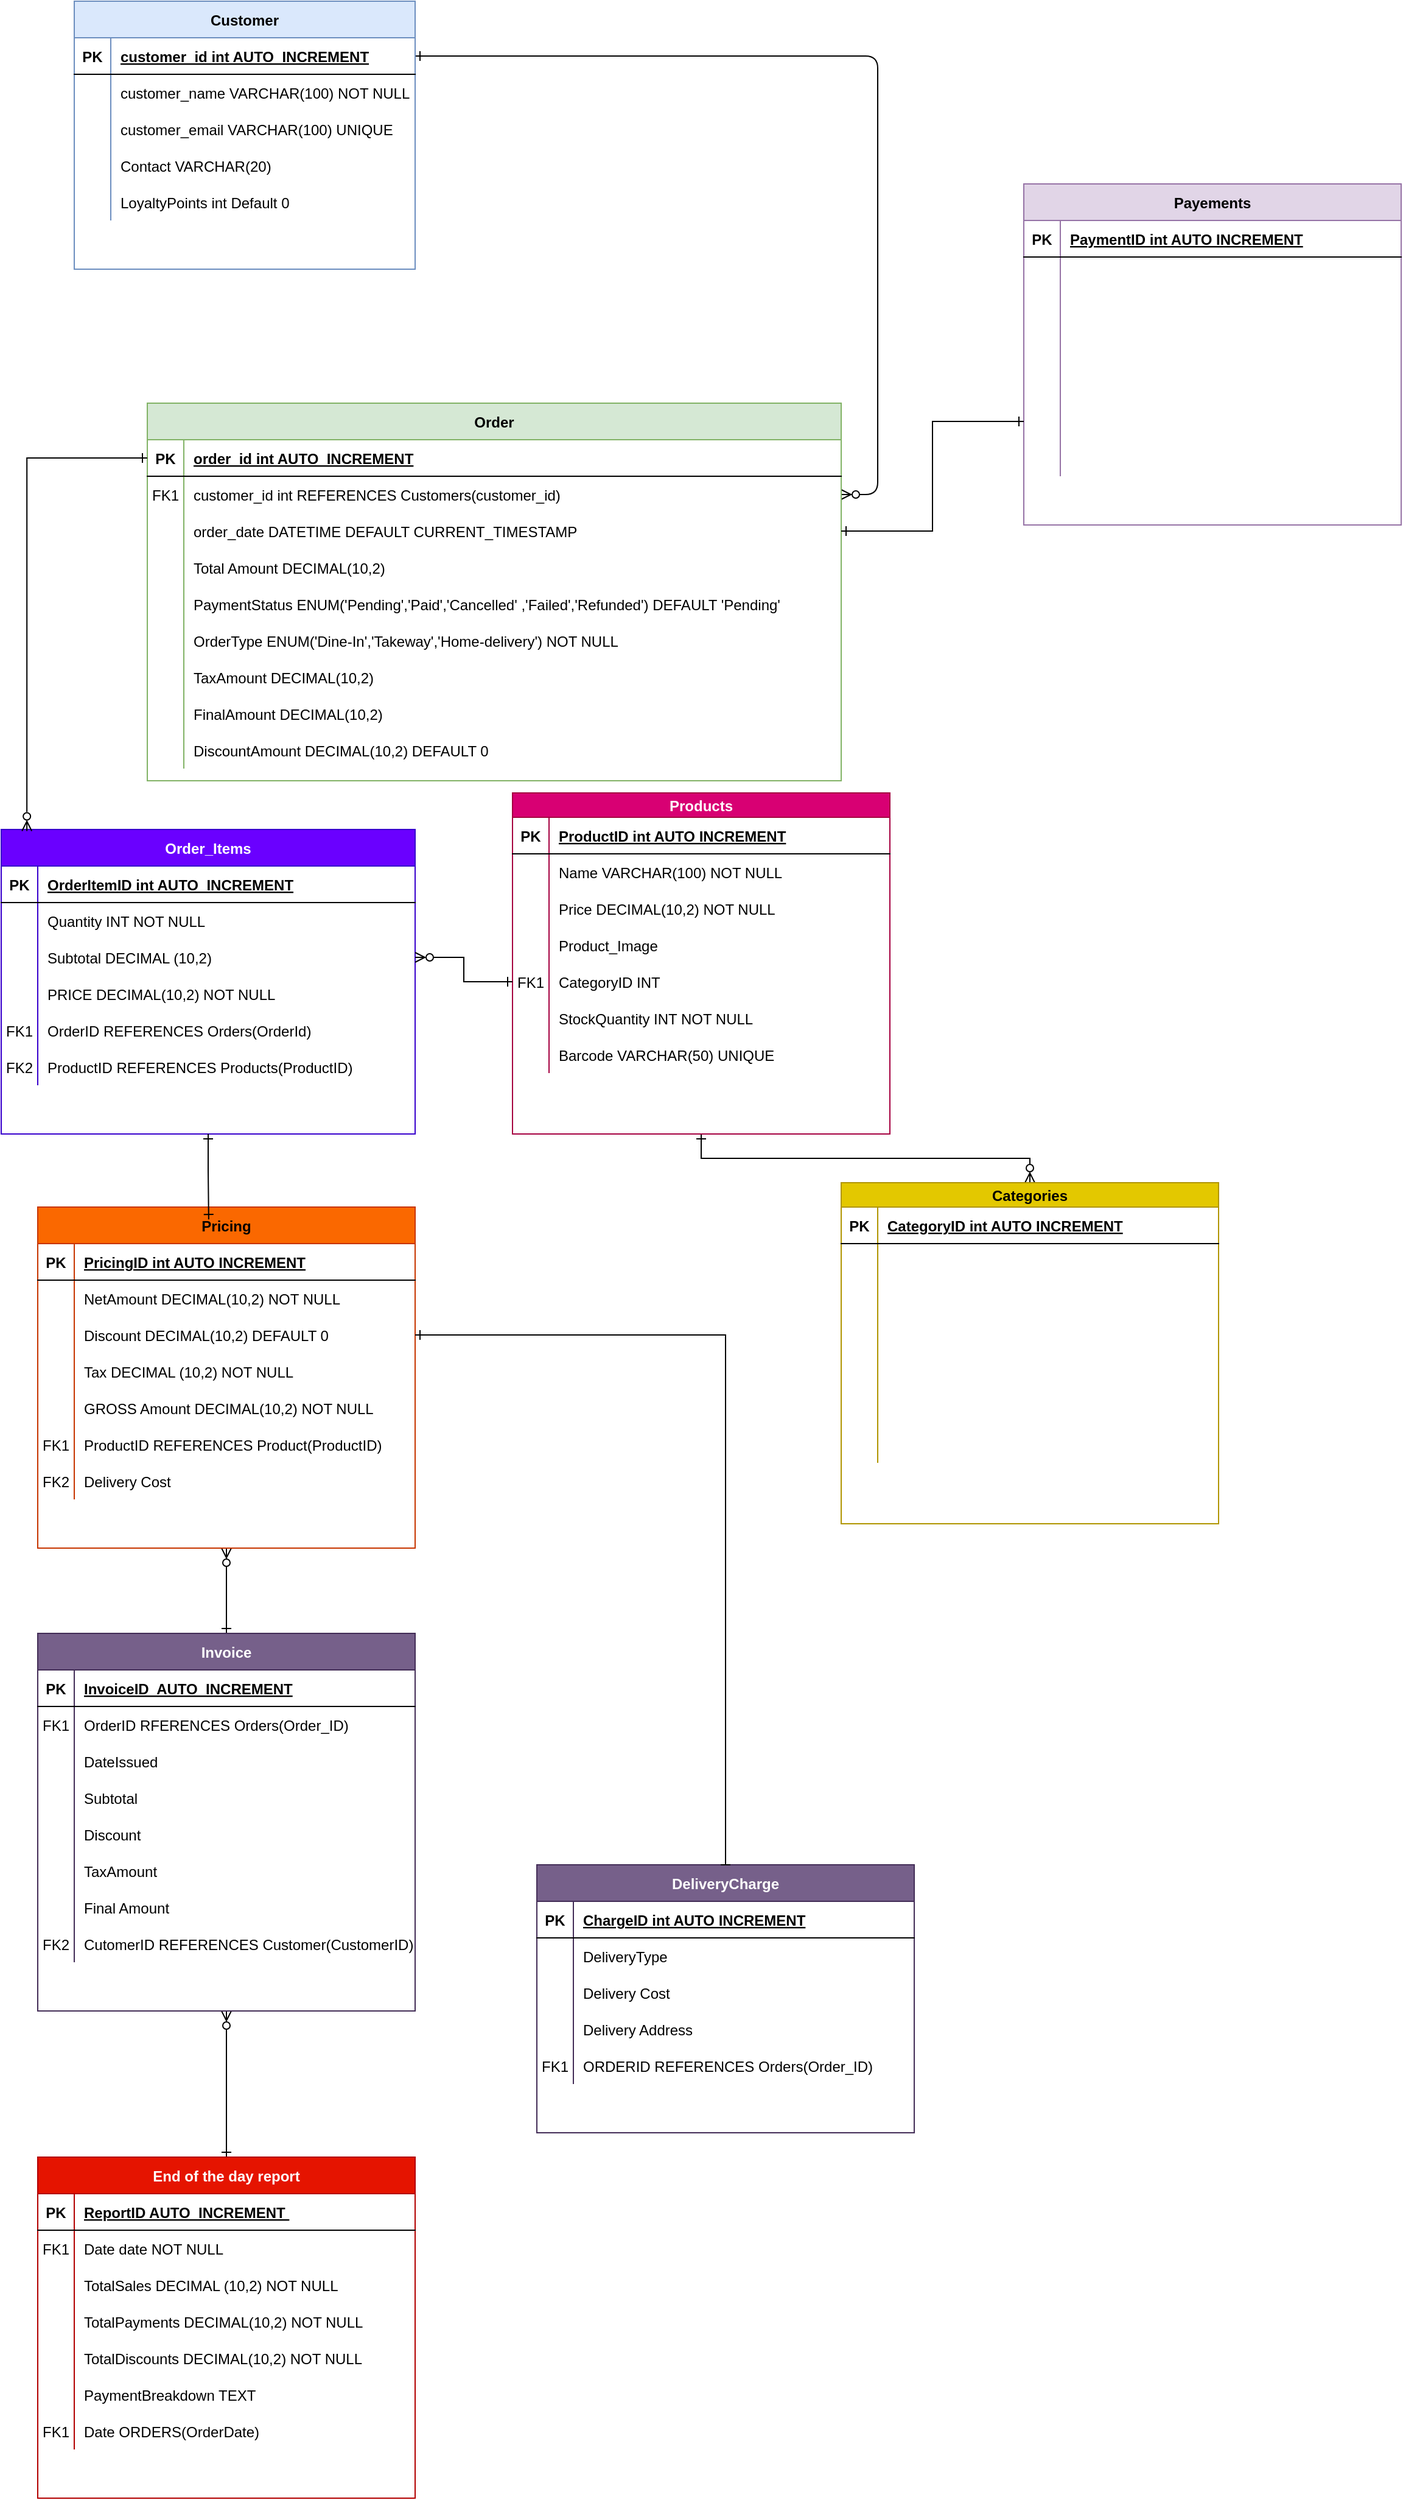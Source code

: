 <mxfile version="26.0.11">
  <diagram id="R2lEEEUBdFMjLlhIrx00" name="Page-1">
    <mxGraphModel dx="1911" dy="1208" grid="1" gridSize="10" guides="1" tooltips="1" connect="1" arrows="1" fold="1" page="1" pageScale="1" pageWidth="850" pageHeight="1100" math="0" shadow="0" extFonts="Permanent Marker^https://fonts.googleapis.com/css?family=Permanent+Marker">
      <root>
        <mxCell id="0" />
        <mxCell id="1" parent="0" />
        <mxCell id="C-vyLk0tnHw3VtMMgP7b-1" value="" style="edgeStyle=entityRelationEdgeStyle;endArrow=ERzeroToMany;startArrow=ERone;endFill=1;startFill=0;" parent="1" source="C-vyLk0tnHw3VtMMgP7b-24" target="C-vyLk0tnHw3VtMMgP7b-6" edge="1">
          <mxGeometry width="100" height="100" relative="1" as="geometry">
            <mxPoint x="340" y="720" as="sourcePoint" />
            <mxPoint x="440" y="620" as="targetPoint" />
          </mxGeometry>
        </mxCell>
        <mxCell id="C-vyLk0tnHw3VtMMgP7b-23" value="Customer" style="shape=table;startSize=30;container=1;collapsible=1;childLayout=tableLayout;fixedRows=1;rowLines=0;fontStyle=1;align=center;resizeLast=1;fillColor=#dae8fc;strokeColor=#6c8ebf;" parent="1" vertex="1">
          <mxGeometry x="120" y="40" width="280" height="220" as="geometry" />
        </mxCell>
        <mxCell id="C-vyLk0tnHw3VtMMgP7b-24" value="" style="shape=partialRectangle;collapsible=0;dropTarget=0;pointerEvents=0;fillColor=none;points=[[0,0.5],[1,0.5]];portConstraint=eastwest;top=0;left=0;right=0;bottom=1;" parent="C-vyLk0tnHw3VtMMgP7b-23" vertex="1">
          <mxGeometry y="30" width="280" height="30" as="geometry" />
        </mxCell>
        <mxCell id="C-vyLk0tnHw3VtMMgP7b-25" value="PK" style="shape=partialRectangle;overflow=hidden;connectable=0;fillColor=none;top=0;left=0;bottom=0;right=0;fontStyle=1;" parent="C-vyLk0tnHw3VtMMgP7b-24" vertex="1">
          <mxGeometry width="30" height="30" as="geometry">
            <mxRectangle width="30" height="30" as="alternateBounds" />
          </mxGeometry>
        </mxCell>
        <mxCell id="C-vyLk0tnHw3VtMMgP7b-26" value="customer_id int AUTO_INCREMENT" style="shape=partialRectangle;overflow=hidden;connectable=0;fillColor=none;top=0;left=0;bottom=0;right=0;align=left;spacingLeft=6;fontStyle=5;" parent="C-vyLk0tnHw3VtMMgP7b-24" vertex="1">
          <mxGeometry x="30" width="250" height="30" as="geometry">
            <mxRectangle width="250" height="30" as="alternateBounds" />
          </mxGeometry>
        </mxCell>
        <mxCell id="C-vyLk0tnHw3VtMMgP7b-27" value="" style="shape=partialRectangle;collapsible=0;dropTarget=0;pointerEvents=0;fillColor=none;points=[[0,0.5],[1,0.5]];portConstraint=eastwest;top=0;left=0;right=0;bottom=0;" parent="C-vyLk0tnHw3VtMMgP7b-23" vertex="1">
          <mxGeometry y="60" width="280" height="30" as="geometry" />
        </mxCell>
        <mxCell id="C-vyLk0tnHw3VtMMgP7b-28" value="" style="shape=partialRectangle;overflow=hidden;connectable=0;fillColor=none;top=0;left=0;bottom=0;right=0;" parent="C-vyLk0tnHw3VtMMgP7b-27" vertex="1">
          <mxGeometry width="30" height="30" as="geometry">
            <mxRectangle width="30" height="30" as="alternateBounds" />
          </mxGeometry>
        </mxCell>
        <mxCell id="C-vyLk0tnHw3VtMMgP7b-29" value="customer_name VARCHAR(100) NOT NULL" style="shape=partialRectangle;overflow=hidden;connectable=0;fillColor=none;top=0;left=0;bottom=0;right=0;align=left;spacingLeft=6;" parent="C-vyLk0tnHw3VtMMgP7b-27" vertex="1">
          <mxGeometry x="30" width="250" height="30" as="geometry">
            <mxRectangle width="250" height="30" as="alternateBounds" />
          </mxGeometry>
        </mxCell>
        <mxCell id="oMWBHyHtpi58LLRbtINO-4" style="shape=partialRectangle;collapsible=0;dropTarget=0;pointerEvents=0;fillColor=none;points=[[0,0.5],[1,0.5]];portConstraint=eastwest;top=0;left=0;right=0;bottom=0;" vertex="1" parent="C-vyLk0tnHw3VtMMgP7b-23">
          <mxGeometry y="90" width="280" height="30" as="geometry" />
        </mxCell>
        <mxCell id="oMWBHyHtpi58LLRbtINO-5" style="shape=partialRectangle;overflow=hidden;connectable=0;fillColor=none;top=0;left=0;bottom=0;right=0;" vertex="1" parent="oMWBHyHtpi58LLRbtINO-4">
          <mxGeometry width="30" height="30" as="geometry">
            <mxRectangle width="30" height="30" as="alternateBounds" />
          </mxGeometry>
        </mxCell>
        <mxCell id="oMWBHyHtpi58LLRbtINO-6" value="customer_email VARCHAR(100) UNIQUE " style="shape=partialRectangle;overflow=hidden;connectable=0;fillColor=none;top=0;left=0;bottom=0;right=0;align=left;spacingLeft=6;" vertex="1" parent="oMWBHyHtpi58LLRbtINO-4">
          <mxGeometry x="30" width="250" height="30" as="geometry">
            <mxRectangle width="250" height="30" as="alternateBounds" />
          </mxGeometry>
        </mxCell>
        <mxCell id="oMWBHyHtpi58LLRbtINO-7" style="shape=partialRectangle;collapsible=0;dropTarget=0;pointerEvents=0;fillColor=none;points=[[0,0.5],[1,0.5]];portConstraint=eastwest;top=0;left=0;right=0;bottom=0;" vertex="1" parent="C-vyLk0tnHw3VtMMgP7b-23">
          <mxGeometry y="120" width="280" height="30" as="geometry" />
        </mxCell>
        <mxCell id="oMWBHyHtpi58LLRbtINO-8" style="shape=partialRectangle;overflow=hidden;connectable=0;fillColor=none;top=0;left=0;bottom=0;right=0;" vertex="1" parent="oMWBHyHtpi58LLRbtINO-7">
          <mxGeometry width="30" height="30" as="geometry">
            <mxRectangle width="30" height="30" as="alternateBounds" />
          </mxGeometry>
        </mxCell>
        <mxCell id="oMWBHyHtpi58LLRbtINO-9" value="Contact VARCHAR(20)" style="shape=partialRectangle;overflow=hidden;connectable=0;fillColor=none;top=0;left=0;bottom=0;right=0;align=left;spacingLeft=6;" vertex="1" parent="oMWBHyHtpi58LLRbtINO-7">
          <mxGeometry x="30" width="250" height="30" as="geometry">
            <mxRectangle width="250" height="30" as="alternateBounds" />
          </mxGeometry>
        </mxCell>
        <mxCell id="oMWBHyHtpi58LLRbtINO-10" style="shape=partialRectangle;collapsible=0;dropTarget=0;pointerEvents=0;fillColor=none;points=[[0,0.5],[1,0.5]];portConstraint=eastwest;top=0;left=0;right=0;bottom=0;" vertex="1" parent="C-vyLk0tnHw3VtMMgP7b-23">
          <mxGeometry y="150" width="280" height="30" as="geometry" />
        </mxCell>
        <mxCell id="oMWBHyHtpi58LLRbtINO-11" style="shape=partialRectangle;overflow=hidden;connectable=0;fillColor=none;top=0;left=0;bottom=0;right=0;" vertex="1" parent="oMWBHyHtpi58LLRbtINO-10">
          <mxGeometry width="30" height="30" as="geometry">
            <mxRectangle width="30" height="30" as="alternateBounds" />
          </mxGeometry>
        </mxCell>
        <mxCell id="oMWBHyHtpi58LLRbtINO-12" value="LoyaltyPoints int Default 0" style="shape=partialRectangle;overflow=hidden;connectable=0;fillColor=none;top=0;left=0;bottom=0;right=0;align=left;spacingLeft=6;" vertex="1" parent="oMWBHyHtpi58LLRbtINO-10">
          <mxGeometry x="30" width="250" height="30" as="geometry">
            <mxRectangle width="250" height="30" as="alternateBounds" />
          </mxGeometry>
        </mxCell>
        <mxCell id="C-vyLk0tnHw3VtMMgP7b-2" value="Order" style="shape=table;startSize=30;container=1;collapsible=1;childLayout=tableLayout;fixedRows=1;rowLines=0;fontStyle=1;align=center;resizeLast=1;fillColor=#d5e8d4;strokeColor=#82b366;" parent="1" vertex="1">
          <mxGeometry x="180" y="370" width="570" height="310" as="geometry" />
        </mxCell>
        <mxCell id="C-vyLk0tnHw3VtMMgP7b-3" value="" style="shape=partialRectangle;collapsible=0;dropTarget=0;pointerEvents=0;fillColor=none;points=[[0,0.5],[1,0.5]];portConstraint=eastwest;top=0;left=0;right=0;bottom=1;" parent="C-vyLk0tnHw3VtMMgP7b-2" vertex="1">
          <mxGeometry y="30" width="570" height="30" as="geometry" />
        </mxCell>
        <mxCell id="C-vyLk0tnHw3VtMMgP7b-4" value="PK" style="shape=partialRectangle;overflow=hidden;connectable=0;fillColor=none;top=0;left=0;bottom=0;right=0;fontStyle=1;" parent="C-vyLk0tnHw3VtMMgP7b-3" vertex="1">
          <mxGeometry width="30" height="30" as="geometry">
            <mxRectangle width="30" height="30" as="alternateBounds" />
          </mxGeometry>
        </mxCell>
        <mxCell id="C-vyLk0tnHw3VtMMgP7b-5" value="order_id int AUTO_INCREMENT" style="shape=partialRectangle;overflow=hidden;connectable=0;fillColor=none;top=0;left=0;bottom=0;right=0;align=left;spacingLeft=6;fontStyle=5;" parent="C-vyLk0tnHw3VtMMgP7b-3" vertex="1">
          <mxGeometry x="30" width="540" height="30" as="geometry">
            <mxRectangle width="540" height="30" as="alternateBounds" />
          </mxGeometry>
        </mxCell>
        <mxCell id="C-vyLk0tnHw3VtMMgP7b-6" value="" style="shape=partialRectangle;collapsible=0;dropTarget=0;pointerEvents=0;fillColor=none;points=[[0,0.5],[1,0.5]];portConstraint=eastwest;top=0;left=0;right=0;bottom=0;" parent="C-vyLk0tnHw3VtMMgP7b-2" vertex="1">
          <mxGeometry y="60" width="570" height="30" as="geometry" />
        </mxCell>
        <mxCell id="C-vyLk0tnHw3VtMMgP7b-7" value="FK1" style="shape=partialRectangle;overflow=hidden;connectable=0;fillColor=none;top=0;left=0;bottom=0;right=0;" parent="C-vyLk0tnHw3VtMMgP7b-6" vertex="1">
          <mxGeometry width="30" height="30" as="geometry">
            <mxRectangle width="30" height="30" as="alternateBounds" />
          </mxGeometry>
        </mxCell>
        <mxCell id="C-vyLk0tnHw3VtMMgP7b-8" value="customer_id int REFERENCES Customers(customer_id)" style="shape=partialRectangle;overflow=hidden;connectable=0;fillColor=none;top=0;left=0;bottom=0;right=0;align=left;spacingLeft=6;" parent="C-vyLk0tnHw3VtMMgP7b-6" vertex="1">
          <mxGeometry x="30" width="540" height="30" as="geometry">
            <mxRectangle width="540" height="30" as="alternateBounds" />
          </mxGeometry>
        </mxCell>
        <mxCell id="C-vyLk0tnHw3VtMMgP7b-9" value="" style="shape=partialRectangle;collapsible=0;dropTarget=0;pointerEvents=0;fillColor=none;points=[[0,0.5],[1,0.5]];portConstraint=eastwest;top=0;left=0;right=0;bottom=0;" parent="C-vyLk0tnHw3VtMMgP7b-2" vertex="1">
          <mxGeometry y="90" width="570" height="30" as="geometry" />
        </mxCell>
        <mxCell id="C-vyLk0tnHw3VtMMgP7b-10" value="" style="shape=partialRectangle;overflow=hidden;connectable=0;fillColor=none;top=0;left=0;bottom=0;right=0;" parent="C-vyLk0tnHw3VtMMgP7b-9" vertex="1">
          <mxGeometry width="30" height="30" as="geometry">
            <mxRectangle width="30" height="30" as="alternateBounds" />
          </mxGeometry>
        </mxCell>
        <mxCell id="C-vyLk0tnHw3VtMMgP7b-11" value="order_date DATETIME DEFAULT CURRENT_TIMESTAMP" style="shape=partialRectangle;overflow=hidden;connectable=0;fillColor=none;top=0;left=0;bottom=0;right=0;align=left;spacingLeft=6;" parent="C-vyLk0tnHw3VtMMgP7b-9" vertex="1">
          <mxGeometry x="30" width="540" height="30" as="geometry">
            <mxRectangle width="540" height="30" as="alternateBounds" />
          </mxGeometry>
        </mxCell>
        <mxCell id="oMWBHyHtpi58LLRbtINO-19" style="shape=partialRectangle;collapsible=0;dropTarget=0;pointerEvents=0;fillColor=none;points=[[0,0.5],[1,0.5]];portConstraint=eastwest;top=0;left=0;right=0;bottom=0;" vertex="1" parent="C-vyLk0tnHw3VtMMgP7b-2">
          <mxGeometry y="120" width="570" height="30" as="geometry" />
        </mxCell>
        <mxCell id="oMWBHyHtpi58LLRbtINO-20" style="shape=partialRectangle;overflow=hidden;connectable=0;fillColor=none;top=0;left=0;bottom=0;right=0;" vertex="1" parent="oMWBHyHtpi58LLRbtINO-19">
          <mxGeometry width="30" height="30" as="geometry">
            <mxRectangle width="30" height="30" as="alternateBounds" />
          </mxGeometry>
        </mxCell>
        <mxCell id="oMWBHyHtpi58LLRbtINO-21" value="Total Amount DECIMAL(10,2)" style="shape=partialRectangle;overflow=hidden;connectable=0;fillColor=none;top=0;left=0;bottom=0;right=0;align=left;spacingLeft=6;" vertex="1" parent="oMWBHyHtpi58LLRbtINO-19">
          <mxGeometry x="30" width="540" height="30" as="geometry">
            <mxRectangle width="540" height="30" as="alternateBounds" />
          </mxGeometry>
        </mxCell>
        <mxCell id="oMWBHyHtpi58LLRbtINO-22" style="shape=partialRectangle;collapsible=0;dropTarget=0;pointerEvents=0;fillColor=none;points=[[0,0.5],[1,0.5]];portConstraint=eastwest;top=0;left=0;right=0;bottom=0;" vertex="1" parent="C-vyLk0tnHw3VtMMgP7b-2">
          <mxGeometry y="150" width="570" height="30" as="geometry" />
        </mxCell>
        <mxCell id="oMWBHyHtpi58LLRbtINO-23" style="shape=partialRectangle;overflow=hidden;connectable=0;fillColor=none;top=0;left=0;bottom=0;right=0;" vertex="1" parent="oMWBHyHtpi58LLRbtINO-22">
          <mxGeometry width="30" height="30" as="geometry">
            <mxRectangle width="30" height="30" as="alternateBounds" />
          </mxGeometry>
        </mxCell>
        <mxCell id="oMWBHyHtpi58LLRbtINO-24" value="PaymentStatus ENUM(&#39;Pending&#39;,&#39;Paid&#39;,&#39;Cancelled&#39; ,&#39;Failed&#39;,&#39;Refunded&#39;) DEFAULT &#39;Pending&#39;" style="shape=partialRectangle;overflow=hidden;connectable=0;fillColor=none;top=0;left=0;bottom=0;right=0;align=left;spacingLeft=6;" vertex="1" parent="oMWBHyHtpi58LLRbtINO-22">
          <mxGeometry x="30" width="540" height="30" as="geometry">
            <mxRectangle width="540" height="30" as="alternateBounds" />
          </mxGeometry>
        </mxCell>
        <mxCell id="oMWBHyHtpi58LLRbtINO-25" style="shape=partialRectangle;collapsible=0;dropTarget=0;pointerEvents=0;fillColor=none;points=[[0,0.5],[1,0.5]];portConstraint=eastwest;top=0;left=0;right=0;bottom=0;" vertex="1" parent="C-vyLk0tnHw3VtMMgP7b-2">
          <mxGeometry y="180" width="570" height="30" as="geometry" />
        </mxCell>
        <mxCell id="oMWBHyHtpi58LLRbtINO-26" style="shape=partialRectangle;overflow=hidden;connectable=0;fillColor=none;top=0;left=0;bottom=0;right=0;" vertex="1" parent="oMWBHyHtpi58LLRbtINO-25">
          <mxGeometry width="30" height="30" as="geometry">
            <mxRectangle width="30" height="30" as="alternateBounds" />
          </mxGeometry>
        </mxCell>
        <mxCell id="oMWBHyHtpi58LLRbtINO-27" value="OrderType ENUM(&#39;Dine-In&#39;,&#39;Takeway&#39;,&#39;Home-delivery&#39;) NOT NULL" style="shape=partialRectangle;overflow=hidden;connectable=0;fillColor=none;top=0;left=0;bottom=0;right=0;align=left;spacingLeft=6;" vertex="1" parent="oMWBHyHtpi58LLRbtINO-25">
          <mxGeometry x="30" width="540" height="30" as="geometry">
            <mxRectangle width="540" height="30" as="alternateBounds" />
          </mxGeometry>
        </mxCell>
        <mxCell id="oMWBHyHtpi58LLRbtINO-28" style="shape=partialRectangle;collapsible=0;dropTarget=0;pointerEvents=0;fillColor=none;points=[[0,0.5],[1,0.5]];portConstraint=eastwest;top=0;left=0;right=0;bottom=0;" vertex="1" parent="C-vyLk0tnHw3VtMMgP7b-2">
          <mxGeometry y="210" width="570" height="30" as="geometry" />
        </mxCell>
        <mxCell id="oMWBHyHtpi58LLRbtINO-29" value="" style="shape=partialRectangle;overflow=hidden;connectable=0;fillColor=none;top=0;left=0;bottom=0;right=0;" vertex="1" parent="oMWBHyHtpi58LLRbtINO-28">
          <mxGeometry width="30" height="30" as="geometry">
            <mxRectangle width="30" height="30" as="alternateBounds" />
          </mxGeometry>
        </mxCell>
        <mxCell id="oMWBHyHtpi58LLRbtINO-30" value="TaxAmount DECIMAL(10,2)" style="shape=partialRectangle;overflow=hidden;connectable=0;fillColor=none;top=0;left=0;bottom=0;right=0;align=left;spacingLeft=6;" vertex="1" parent="oMWBHyHtpi58LLRbtINO-28">
          <mxGeometry x="30" width="540" height="30" as="geometry">
            <mxRectangle width="540" height="30" as="alternateBounds" />
          </mxGeometry>
        </mxCell>
        <mxCell id="oMWBHyHtpi58LLRbtINO-202" style="shape=partialRectangle;collapsible=0;dropTarget=0;pointerEvents=0;fillColor=none;points=[[0,0.5],[1,0.5]];portConstraint=eastwest;top=0;left=0;right=0;bottom=0;" vertex="1" parent="C-vyLk0tnHw3VtMMgP7b-2">
          <mxGeometry y="240" width="570" height="30" as="geometry" />
        </mxCell>
        <mxCell id="oMWBHyHtpi58LLRbtINO-203" style="shape=partialRectangle;overflow=hidden;connectable=0;fillColor=none;top=0;left=0;bottom=0;right=0;" vertex="1" parent="oMWBHyHtpi58LLRbtINO-202">
          <mxGeometry width="30" height="30" as="geometry">
            <mxRectangle width="30" height="30" as="alternateBounds" />
          </mxGeometry>
        </mxCell>
        <mxCell id="oMWBHyHtpi58LLRbtINO-204" value="FinalAmount DECIMAL(10,2)" style="shape=partialRectangle;overflow=hidden;connectable=0;fillColor=none;top=0;left=0;bottom=0;right=0;align=left;spacingLeft=6;" vertex="1" parent="oMWBHyHtpi58LLRbtINO-202">
          <mxGeometry x="30" width="540" height="30" as="geometry">
            <mxRectangle width="540" height="30" as="alternateBounds" />
          </mxGeometry>
        </mxCell>
        <mxCell id="oMWBHyHtpi58LLRbtINO-205" style="shape=partialRectangle;collapsible=0;dropTarget=0;pointerEvents=0;fillColor=none;points=[[0,0.5],[1,0.5]];portConstraint=eastwest;top=0;left=0;right=0;bottom=0;" vertex="1" parent="C-vyLk0tnHw3VtMMgP7b-2">
          <mxGeometry y="270" width="570" height="30" as="geometry" />
        </mxCell>
        <mxCell id="oMWBHyHtpi58LLRbtINO-206" style="shape=partialRectangle;overflow=hidden;connectable=0;fillColor=none;top=0;left=0;bottom=0;right=0;" vertex="1" parent="oMWBHyHtpi58LLRbtINO-205">
          <mxGeometry width="30" height="30" as="geometry">
            <mxRectangle width="30" height="30" as="alternateBounds" />
          </mxGeometry>
        </mxCell>
        <mxCell id="oMWBHyHtpi58LLRbtINO-207" value="DiscountAmount DECIMAL(10,2) DEFAULT 0" style="shape=partialRectangle;overflow=hidden;connectable=0;fillColor=none;top=0;left=0;bottom=0;right=0;align=left;spacingLeft=6;" vertex="1" parent="oMWBHyHtpi58LLRbtINO-205">
          <mxGeometry x="30" width="540" height="30" as="geometry">
            <mxRectangle width="540" height="30" as="alternateBounds" />
          </mxGeometry>
        </mxCell>
        <mxCell id="oMWBHyHtpi58LLRbtINO-37" value="Order_Items" style="shape=table;startSize=30;container=1;collapsible=1;childLayout=tableLayout;fixedRows=1;rowLines=0;fontStyle=1;align=center;resizeLast=1;fillColor=#6a00ff;fontColor=#ffffff;strokeColor=#3700CC;" vertex="1" parent="1">
          <mxGeometry x="60" y="720" width="340" height="250" as="geometry" />
        </mxCell>
        <mxCell id="oMWBHyHtpi58LLRbtINO-38" value="" style="shape=partialRectangle;collapsible=0;dropTarget=0;pointerEvents=0;fillColor=none;points=[[0,0.5],[1,0.5]];portConstraint=eastwest;top=0;left=0;right=0;bottom=1;" vertex="1" parent="oMWBHyHtpi58LLRbtINO-37">
          <mxGeometry y="30" width="340" height="30" as="geometry" />
        </mxCell>
        <mxCell id="oMWBHyHtpi58LLRbtINO-39" value="PK" style="shape=partialRectangle;overflow=hidden;connectable=0;fillColor=none;top=0;left=0;bottom=0;right=0;fontStyle=1;" vertex="1" parent="oMWBHyHtpi58LLRbtINO-38">
          <mxGeometry width="30" height="30" as="geometry">
            <mxRectangle width="30" height="30" as="alternateBounds" />
          </mxGeometry>
        </mxCell>
        <mxCell id="oMWBHyHtpi58LLRbtINO-40" value="OrderItemID int AUTO_INCREMENT" style="shape=partialRectangle;overflow=hidden;connectable=0;fillColor=none;top=0;left=0;bottom=0;right=0;align=left;spacingLeft=6;fontStyle=5;" vertex="1" parent="oMWBHyHtpi58LLRbtINO-38">
          <mxGeometry x="30" width="310" height="30" as="geometry">
            <mxRectangle width="310" height="30" as="alternateBounds" />
          </mxGeometry>
        </mxCell>
        <mxCell id="oMWBHyHtpi58LLRbtINO-41" value="" style="shape=partialRectangle;collapsible=0;dropTarget=0;pointerEvents=0;fillColor=none;points=[[0,0.5],[1,0.5]];portConstraint=eastwest;top=0;left=0;right=0;bottom=0;" vertex="1" parent="oMWBHyHtpi58LLRbtINO-37">
          <mxGeometry y="60" width="340" height="30" as="geometry" />
        </mxCell>
        <mxCell id="oMWBHyHtpi58LLRbtINO-42" value="" style="shape=partialRectangle;overflow=hidden;connectable=0;fillColor=none;top=0;left=0;bottom=0;right=0;" vertex="1" parent="oMWBHyHtpi58LLRbtINO-41">
          <mxGeometry width="30" height="30" as="geometry">
            <mxRectangle width="30" height="30" as="alternateBounds" />
          </mxGeometry>
        </mxCell>
        <mxCell id="oMWBHyHtpi58LLRbtINO-43" value="Quantity INT NOT NULL" style="shape=partialRectangle;overflow=hidden;connectable=0;fillColor=none;top=0;left=0;bottom=0;right=0;align=left;spacingLeft=6;" vertex="1" parent="oMWBHyHtpi58LLRbtINO-41">
          <mxGeometry x="30" width="310" height="30" as="geometry">
            <mxRectangle width="310" height="30" as="alternateBounds" />
          </mxGeometry>
        </mxCell>
        <mxCell id="oMWBHyHtpi58LLRbtINO-44" style="shape=partialRectangle;collapsible=0;dropTarget=0;pointerEvents=0;fillColor=none;points=[[0,0.5],[1,0.5]];portConstraint=eastwest;top=0;left=0;right=0;bottom=0;" vertex="1" parent="oMWBHyHtpi58LLRbtINO-37">
          <mxGeometry y="90" width="340" height="30" as="geometry" />
        </mxCell>
        <mxCell id="oMWBHyHtpi58LLRbtINO-45" style="shape=partialRectangle;overflow=hidden;connectable=0;fillColor=none;top=0;left=0;bottom=0;right=0;" vertex="1" parent="oMWBHyHtpi58LLRbtINO-44">
          <mxGeometry width="30" height="30" as="geometry">
            <mxRectangle width="30" height="30" as="alternateBounds" />
          </mxGeometry>
        </mxCell>
        <mxCell id="oMWBHyHtpi58LLRbtINO-46" value="Subtotal DECIMAL (10,2)" style="shape=partialRectangle;overflow=hidden;connectable=0;fillColor=none;top=0;left=0;bottom=0;right=0;align=left;spacingLeft=6;" vertex="1" parent="oMWBHyHtpi58LLRbtINO-44">
          <mxGeometry x="30" width="310" height="30" as="geometry">
            <mxRectangle width="310" height="30" as="alternateBounds" />
          </mxGeometry>
        </mxCell>
        <mxCell id="oMWBHyHtpi58LLRbtINO-47" style="shape=partialRectangle;collapsible=0;dropTarget=0;pointerEvents=0;fillColor=none;points=[[0,0.5],[1,0.5]];portConstraint=eastwest;top=0;left=0;right=0;bottom=0;" vertex="1" parent="oMWBHyHtpi58LLRbtINO-37">
          <mxGeometry y="120" width="340" height="30" as="geometry" />
        </mxCell>
        <mxCell id="oMWBHyHtpi58LLRbtINO-48" style="shape=partialRectangle;overflow=hidden;connectable=0;fillColor=none;top=0;left=0;bottom=0;right=0;" vertex="1" parent="oMWBHyHtpi58LLRbtINO-47">
          <mxGeometry width="30" height="30" as="geometry">
            <mxRectangle width="30" height="30" as="alternateBounds" />
          </mxGeometry>
        </mxCell>
        <mxCell id="oMWBHyHtpi58LLRbtINO-49" value="PRICE DECIMAL(10,2) NOT NULL" style="shape=partialRectangle;overflow=hidden;connectable=0;fillColor=none;top=0;left=0;bottom=0;right=0;align=left;spacingLeft=6;" vertex="1" parent="oMWBHyHtpi58LLRbtINO-47">
          <mxGeometry x="30" width="310" height="30" as="geometry">
            <mxRectangle width="310" height="30" as="alternateBounds" />
          </mxGeometry>
        </mxCell>
        <mxCell id="oMWBHyHtpi58LLRbtINO-50" style="shape=partialRectangle;collapsible=0;dropTarget=0;pointerEvents=0;fillColor=none;points=[[0,0.5],[1,0.5]];portConstraint=eastwest;top=0;left=0;right=0;bottom=0;" vertex="1" parent="oMWBHyHtpi58LLRbtINO-37">
          <mxGeometry y="150" width="340" height="30" as="geometry" />
        </mxCell>
        <mxCell id="oMWBHyHtpi58LLRbtINO-51" value="FK1" style="shape=partialRectangle;overflow=hidden;connectable=0;fillColor=none;top=0;left=0;bottom=0;right=0;" vertex="1" parent="oMWBHyHtpi58LLRbtINO-50">
          <mxGeometry width="30" height="30" as="geometry">
            <mxRectangle width="30" height="30" as="alternateBounds" />
          </mxGeometry>
        </mxCell>
        <mxCell id="oMWBHyHtpi58LLRbtINO-52" value="OrderID REFERENCES Orders(OrderId)" style="shape=partialRectangle;overflow=hidden;connectable=0;fillColor=none;top=0;left=0;bottom=0;right=0;align=left;spacingLeft=6;" vertex="1" parent="oMWBHyHtpi58LLRbtINO-50">
          <mxGeometry x="30" width="310" height="30" as="geometry">
            <mxRectangle width="310" height="30" as="alternateBounds" />
          </mxGeometry>
        </mxCell>
        <mxCell id="oMWBHyHtpi58LLRbtINO-53" style="shape=partialRectangle;collapsible=0;dropTarget=0;pointerEvents=0;fillColor=none;points=[[0,0.5],[1,0.5]];portConstraint=eastwest;top=0;left=0;right=0;bottom=0;" vertex="1" parent="oMWBHyHtpi58LLRbtINO-37">
          <mxGeometry y="180" width="340" height="30" as="geometry" />
        </mxCell>
        <mxCell id="oMWBHyHtpi58LLRbtINO-54" value="FK2" style="shape=partialRectangle;overflow=hidden;connectable=0;fillColor=none;top=0;left=0;bottom=0;right=0;" vertex="1" parent="oMWBHyHtpi58LLRbtINO-53">
          <mxGeometry width="30" height="30" as="geometry">
            <mxRectangle width="30" height="30" as="alternateBounds" />
          </mxGeometry>
        </mxCell>
        <mxCell id="oMWBHyHtpi58LLRbtINO-55" value="ProductID REFERENCES Products(ProductID)" style="shape=partialRectangle;overflow=hidden;connectable=0;fillColor=none;top=0;left=0;bottom=0;right=0;align=left;spacingLeft=6;" vertex="1" parent="oMWBHyHtpi58LLRbtINO-53">
          <mxGeometry x="30" width="310" height="30" as="geometry">
            <mxRectangle width="310" height="30" as="alternateBounds" />
          </mxGeometry>
        </mxCell>
        <mxCell id="oMWBHyHtpi58LLRbtINO-176" style="edgeStyle=orthogonalEdgeStyle;rounded=0;orthogonalLoop=1;jettySize=auto;html=1;exitX=0.5;exitY=1;exitDx=0;exitDy=0;startArrow=ERone;startFill=0;endArrow=ERzeroToMany;endFill=0;" edge="1" parent="1" source="oMWBHyHtpi58LLRbtINO-56" target="oMWBHyHtpi58LLRbtINO-78">
          <mxGeometry relative="1" as="geometry" />
        </mxCell>
        <mxCell id="oMWBHyHtpi58LLRbtINO-56" value="Products" style="shape=table;startSize=20;container=1;collapsible=1;childLayout=tableLayout;fixedRows=1;rowLines=0;fontStyle=1;align=center;resizeLast=1;fillColor=#d80073;fontColor=#ffffff;strokeColor=#A50040;" vertex="1" parent="1">
          <mxGeometry x="480" y="690" width="310" height="280" as="geometry" />
        </mxCell>
        <mxCell id="oMWBHyHtpi58LLRbtINO-57" value="" style="shape=partialRectangle;collapsible=0;dropTarget=0;pointerEvents=0;fillColor=none;points=[[0,0.5],[1,0.5]];portConstraint=eastwest;top=0;left=0;right=0;bottom=1;" vertex="1" parent="oMWBHyHtpi58LLRbtINO-56">
          <mxGeometry y="20" width="310" height="30" as="geometry" />
        </mxCell>
        <mxCell id="oMWBHyHtpi58LLRbtINO-58" value="PK" style="shape=partialRectangle;overflow=hidden;connectable=0;fillColor=none;top=0;left=0;bottom=0;right=0;fontStyle=1;" vertex="1" parent="oMWBHyHtpi58LLRbtINO-57">
          <mxGeometry width="30" height="30" as="geometry">
            <mxRectangle width="30" height="30" as="alternateBounds" />
          </mxGeometry>
        </mxCell>
        <mxCell id="oMWBHyHtpi58LLRbtINO-59" value="ProductID int AUTO INCREMENT" style="shape=partialRectangle;overflow=hidden;connectable=0;fillColor=none;top=0;left=0;bottom=0;right=0;align=left;spacingLeft=6;fontStyle=5;" vertex="1" parent="oMWBHyHtpi58LLRbtINO-57">
          <mxGeometry x="30" width="280" height="30" as="geometry">
            <mxRectangle width="280" height="30" as="alternateBounds" />
          </mxGeometry>
        </mxCell>
        <mxCell id="oMWBHyHtpi58LLRbtINO-60" value="" style="shape=partialRectangle;collapsible=0;dropTarget=0;pointerEvents=0;fillColor=none;points=[[0,0.5],[1,0.5]];portConstraint=eastwest;top=0;left=0;right=0;bottom=0;" vertex="1" parent="oMWBHyHtpi58LLRbtINO-56">
          <mxGeometry y="50" width="310" height="30" as="geometry" />
        </mxCell>
        <mxCell id="oMWBHyHtpi58LLRbtINO-61" value="" style="shape=partialRectangle;overflow=hidden;connectable=0;fillColor=none;top=0;left=0;bottom=0;right=0;" vertex="1" parent="oMWBHyHtpi58LLRbtINO-60">
          <mxGeometry width="30" height="30" as="geometry">
            <mxRectangle width="30" height="30" as="alternateBounds" />
          </mxGeometry>
        </mxCell>
        <mxCell id="oMWBHyHtpi58LLRbtINO-62" value="Name VARCHAR(100) NOT NULL" style="shape=partialRectangle;overflow=hidden;connectable=0;fillColor=none;top=0;left=0;bottom=0;right=0;align=left;spacingLeft=6;" vertex="1" parent="oMWBHyHtpi58LLRbtINO-60">
          <mxGeometry x="30" width="280" height="30" as="geometry">
            <mxRectangle width="280" height="30" as="alternateBounds" />
          </mxGeometry>
        </mxCell>
        <mxCell id="oMWBHyHtpi58LLRbtINO-63" style="shape=partialRectangle;collapsible=0;dropTarget=0;pointerEvents=0;fillColor=none;points=[[0,0.5],[1,0.5]];portConstraint=eastwest;top=0;left=0;right=0;bottom=0;" vertex="1" parent="oMWBHyHtpi58LLRbtINO-56">
          <mxGeometry y="80" width="310" height="30" as="geometry" />
        </mxCell>
        <mxCell id="oMWBHyHtpi58LLRbtINO-64" style="shape=partialRectangle;overflow=hidden;connectable=0;fillColor=none;top=0;left=0;bottom=0;right=0;" vertex="1" parent="oMWBHyHtpi58LLRbtINO-63">
          <mxGeometry width="30" height="30" as="geometry">
            <mxRectangle width="30" height="30" as="alternateBounds" />
          </mxGeometry>
        </mxCell>
        <mxCell id="oMWBHyHtpi58LLRbtINO-65" value="Price DECIMAL(10,2) NOT NULL" style="shape=partialRectangle;overflow=hidden;connectable=0;fillColor=none;top=0;left=0;bottom=0;right=0;align=left;spacingLeft=6;" vertex="1" parent="oMWBHyHtpi58LLRbtINO-63">
          <mxGeometry x="30" width="280" height="30" as="geometry">
            <mxRectangle width="280" height="30" as="alternateBounds" />
          </mxGeometry>
        </mxCell>
        <mxCell id="oMWBHyHtpi58LLRbtINO-199" style="shape=partialRectangle;collapsible=0;dropTarget=0;pointerEvents=0;fillColor=none;points=[[0,0.5],[1,0.5]];portConstraint=eastwest;top=0;left=0;right=0;bottom=0;" vertex="1" parent="oMWBHyHtpi58LLRbtINO-56">
          <mxGeometry y="110" width="310" height="30" as="geometry" />
        </mxCell>
        <mxCell id="oMWBHyHtpi58LLRbtINO-200" style="shape=partialRectangle;overflow=hidden;connectable=0;fillColor=none;top=0;left=0;bottom=0;right=0;" vertex="1" parent="oMWBHyHtpi58LLRbtINO-199">
          <mxGeometry width="30" height="30" as="geometry">
            <mxRectangle width="30" height="30" as="alternateBounds" />
          </mxGeometry>
        </mxCell>
        <mxCell id="oMWBHyHtpi58LLRbtINO-201" value="Product_Image" style="shape=partialRectangle;overflow=hidden;connectable=0;fillColor=none;top=0;left=0;bottom=0;right=0;align=left;spacingLeft=6;" vertex="1" parent="oMWBHyHtpi58LLRbtINO-199">
          <mxGeometry x="30" width="280" height="30" as="geometry">
            <mxRectangle width="280" height="30" as="alternateBounds" />
          </mxGeometry>
        </mxCell>
        <mxCell id="oMWBHyHtpi58LLRbtINO-66" style="shape=partialRectangle;collapsible=0;dropTarget=0;pointerEvents=0;fillColor=none;points=[[0,0.5],[1,0.5]];portConstraint=eastwest;top=0;left=0;right=0;bottom=0;" vertex="1" parent="oMWBHyHtpi58LLRbtINO-56">
          <mxGeometry y="140" width="310" height="30" as="geometry" />
        </mxCell>
        <mxCell id="oMWBHyHtpi58LLRbtINO-67" value="FK1" style="shape=partialRectangle;overflow=hidden;connectable=0;fillColor=none;top=0;left=0;bottom=0;right=0;" vertex="1" parent="oMWBHyHtpi58LLRbtINO-66">
          <mxGeometry width="30" height="30" as="geometry">
            <mxRectangle width="30" height="30" as="alternateBounds" />
          </mxGeometry>
        </mxCell>
        <mxCell id="oMWBHyHtpi58LLRbtINO-68" value="CategoryID INT" style="shape=partialRectangle;overflow=hidden;connectable=0;fillColor=none;top=0;left=0;bottom=0;right=0;align=left;spacingLeft=6;" vertex="1" parent="oMWBHyHtpi58LLRbtINO-66">
          <mxGeometry x="30" width="280" height="30" as="geometry">
            <mxRectangle width="280" height="30" as="alternateBounds" />
          </mxGeometry>
        </mxCell>
        <mxCell id="oMWBHyHtpi58LLRbtINO-69" style="shape=partialRectangle;collapsible=0;dropTarget=0;pointerEvents=0;fillColor=none;points=[[0,0.5],[1,0.5]];portConstraint=eastwest;top=0;left=0;right=0;bottom=0;" vertex="1" parent="oMWBHyHtpi58LLRbtINO-56">
          <mxGeometry y="170" width="310" height="30" as="geometry" />
        </mxCell>
        <mxCell id="oMWBHyHtpi58LLRbtINO-70" value="" style="shape=partialRectangle;overflow=hidden;connectable=0;fillColor=none;top=0;left=0;bottom=0;right=0;" vertex="1" parent="oMWBHyHtpi58LLRbtINO-69">
          <mxGeometry width="30" height="30" as="geometry">
            <mxRectangle width="30" height="30" as="alternateBounds" />
          </mxGeometry>
        </mxCell>
        <mxCell id="oMWBHyHtpi58LLRbtINO-71" value="StockQuantity INT NOT NULL" style="shape=partialRectangle;overflow=hidden;connectable=0;fillColor=none;top=0;left=0;bottom=0;right=0;align=left;spacingLeft=6;" vertex="1" parent="oMWBHyHtpi58LLRbtINO-69">
          <mxGeometry x="30" width="280" height="30" as="geometry">
            <mxRectangle width="280" height="30" as="alternateBounds" />
          </mxGeometry>
        </mxCell>
        <mxCell id="oMWBHyHtpi58LLRbtINO-75" style="shape=partialRectangle;collapsible=0;dropTarget=0;pointerEvents=0;fillColor=none;points=[[0,0.5],[1,0.5]];portConstraint=eastwest;top=0;left=0;right=0;bottom=0;" vertex="1" parent="oMWBHyHtpi58LLRbtINO-56">
          <mxGeometry y="200" width="310" height="30" as="geometry" />
        </mxCell>
        <mxCell id="oMWBHyHtpi58LLRbtINO-76" style="shape=partialRectangle;overflow=hidden;connectable=0;fillColor=none;top=0;left=0;bottom=0;right=0;" vertex="1" parent="oMWBHyHtpi58LLRbtINO-75">
          <mxGeometry width="30" height="30" as="geometry">
            <mxRectangle width="30" height="30" as="alternateBounds" />
          </mxGeometry>
        </mxCell>
        <mxCell id="oMWBHyHtpi58LLRbtINO-77" value="Barcode VARCHAR(50) UNIQUE" style="shape=partialRectangle;overflow=hidden;connectable=0;fillColor=none;top=0;left=0;bottom=0;right=0;align=left;spacingLeft=6;" vertex="1" parent="oMWBHyHtpi58LLRbtINO-75">
          <mxGeometry x="30" width="280" height="30" as="geometry">
            <mxRectangle width="280" height="30" as="alternateBounds" />
          </mxGeometry>
        </mxCell>
        <mxCell id="oMWBHyHtpi58LLRbtINO-78" value="Categories" style="shape=table;startSize=20;container=1;collapsible=1;childLayout=tableLayout;fixedRows=1;rowLines=0;fontStyle=1;align=center;resizeLast=1;fillColor=#e3c800;fontColor=#000000;strokeColor=#B09500;" vertex="1" parent="1">
          <mxGeometry x="750" y="1010" width="310" height="280" as="geometry" />
        </mxCell>
        <mxCell id="oMWBHyHtpi58LLRbtINO-79" value="" style="shape=partialRectangle;collapsible=0;dropTarget=0;pointerEvents=0;fillColor=none;points=[[0,0.5],[1,0.5]];portConstraint=eastwest;top=0;left=0;right=0;bottom=1;" vertex="1" parent="oMWBHyHtpi58LLRbtINO-78">
          <mxGeometry y="20" width="310" height="30" as="geometry" />
        </mxCell>
        <mxCell id="oMWBHyHtpi58LLRbtINO-80" value="PK" style="shape=partialRectangle;overflow=hidden;connectable=0;fillColor=none;top=0;left=0;bottom=0;right=0;fontStyle=1;" vertex="1" parent="oMWBHyHtpi58LLRbtINO-79">
          <mxGeometry width="30" height="30" as="geometry">
            <mxRectangle width="30" height="30" as="alternateBounds" />
          </mxGeometry>
        </mxCell>
        <mxCell id="oMWBHyHtpi58LLRbtINO-81" value="CategoryID int AUTO INCREMENT" style="shape=partialRectangle;overflow=hidden;connectable=0;fillColor=none;top=0;left=0;bottom=0;right=0;align=left;spacingLeft=6;fontStyle=5;" vertex="1" parent="oMWBHyHtpi58LLRbtINO-79">
          <mxGeometry x="30" width="280" height="30" as="geometry">
            <mxRectangle width="280" height="30" as="alternateBounds" />
          </mxGeometry>
        </mxCell>
        <mxCell id="oMWBHyHtpi58LLRbtINO-82" value="" style="shape=partialRectangle;collapsible=0;dropTarget=0;pointerEvents=0;fillColor=none;points=[[0,0.5],[1,0.5]];portConstraint=eastwest;top=0;left=0;right=0;bottom=0;" vertex="1" parent="oMWBHyHtpi58LLRbtINO-78">
          <mxGeometry y="50" width="310" height="30" as="geometry" />
        </mxCell>
        <mxCell id="oMWBHyHtpi58LLRbtINO-83" value="" style="shape=partialRectangle;overflow=hidden;connectable=0;fillColor=none;top=0;left=0;bottom=0;right=0;" vertex="1" parent="oMWBHyHtpi58LLRbtINO-82">
          <mxGeometry width="30" height="30" as="geometry">
            <mxRectangle width="30" height="30" as="alternateBounds" />
          </mxGeometry>
        </mxCell>
        <mxCell id="oMWBHyHtpi58LLRbtINO-84" value="" style="shape=partialRectangle;overflow=hidden;connectable=0;fillColor=none;top=0;left=0;bottom=0;right=0;align=left;spacingLeft=6;" vertex="1" parent="oMWBHyHtpi58LLRbtINO-82">
          <mxGeometry x="30" width="280" height="30" as="geometry">
            <mxRectangle width="280" height="30" as="alternateBounds" />
          </mxGeometry>
        </mxCell>
        <mxCell id="oMWBHyHtpi58LLRbtINO-85" style="shape=partialRectangle;collapsible=0;dropTarget=0;pointerEvents=0;fillColor=none;points=[[0,0.5],[1,0.5]];portConstraint=eastwest;top=0;left=0;right=0;bottom=0;" vertex="1" parent="oMWBHyHtpi58LLRbtINO-78">
          <mxGeometry y="80" width="310" height="30" as="geometry" />
        </mxCell>
        <mxCell id="oMWBHyHtpi58LLRbtINO-86" style="shape=partialRectangle;overflow=hidden;connectable=0;fillColor=none;top=0;left=0;bottom=0;right=0;" vertex="1" parent="oMWBHyHtpi58LLRbtINO-85">
          <mxGeometry width="30" height="30" as="geometry">
            <mxRectangle width="30" height="30" as="alternateBounds" />
          </mxGeometry>
        </mxCell>
        <mxCell id="oMWBHyHtpi58LLRbtINO-87" value="" style="shape=partialRectangle;overflow=hidden;connectable=0;fillColor=none;top=0;left=0;bottom=0;right=0;align=left;spacingLeft=6;" vertex="1" parent="oMWBHyHtpi58LLRbtINO-85">
          <mxGeometry x="30" width="280" height="30" as="geometry">
            <mxRectangle width="280" height="30" as="alternateBounds" />
          </mxGeometry>
        </mxCell>
        <mxCell id="oMWBHyHtpi58LLRbtINO-88" style="shape=partialRectangle;collapsible=0;dropTarget=0;pointerEvents=0;fillColor=none;points=[[0,0.5],[1,0.5]];portConstraint=eastwest;top=0;left=0;right=0;bottom=0;" vertex="1" parent="oMWBHyHtpi58LLRbtINO-78">
          <mxGeometry y="110" width="310" height="30" as="geometry" />
        </mxCell>
        <mxCell id="oMWBHyHtpi58LLRbtINO-89" style="shape=partialRectangle;overflow=hidden;connectable=0;fillColor=none;top=0;left=0;bottom=0;right=0;" vertex="1" parent="oMWBHyHtpi58LLRbtINO-88">
          <mxGeometry width="30" height="30" as="geometry">
            <mxRectangle width="30" height="30" as="alternateBounds" />
          </mxGeometry>
        </mxCell>
        <mxCell id="oMWBHyHtpi58LLRbtINO-90" value="" style="shape=partialRectangle;overflow=hidden;connectable=0;fillColor=none;top=0;left=0;bottom=0;right=0;align=left;spacingLeft=6;" vertex="1" parent="oMWBHyHtpi58LLRbtINO-88">
          <mxGeometry x="30" width="280" height="30" as="geometry">
            <mxRectangle width="280" height="30" as="alternateBounds" />
          </mxGeometry>
        </mxCell>
        <mxCell id="oMWBHyHtpi58LLRbtINO-91" style="shape=partialRectangle;collapsible=0;dropTarget=0;pointerEvents=0;fillColor=none;points=[[0,0.5],[1,0.5]];portConstraint=eastwest;top=0;left=0;right=0;bottom=0;" vertex="1" parent="oMWBHyHtpi58LLRbtINO-78">
          <mxGeometry y="140" width="310" height="30" as="geometry" />
        </mxCell>
        <mxCell id="oMWBHyHtpi58LLRbtINO-92" value="" style="shape=partialRectangle;overflow=hidden;connectable=0;fillColor=none;top=0;left=0;bottom=0;right=0;" vertex="1" parent="oMWBHyHtpi58LLRbtINO-91">
          <mxGeometry width="30" height="30" as="geometry">
            <mxRectangle width="30" height="30" as="alternateBounds" />
          </mxGeometry>
        </mxCell>
        <mxCell id="oMWBHyHtpi58LLRbtINO-93" value="" style="shape=partialRectangle;overflow=hidden;connectable=0;fillColor=none;top=0;left=0;bottom=0;right=0;align=left;spacingLeft=6;" vertex="1" parent="oMWBHyHtpi58LLRbtINO-91">
          <mxGeometry x="30" width="280" height="30" as="geometry">
            <mxRectangle width="280" height="30" as="alternateBounds" />
          </mxGeometry>
        </mxCell>
        <mxCell id="oMWBHyHtpi58LLRbtINO-94" style="shape=partialRectangle;collapsible=0;dropTarget=0;pointerEvents=0;fillColor=none;points=[[0,0.5],[1,0.5]];portConstraint=eastwest;top=0;left=0;right=0;bottom=0;" vertex="1" parent="oMWBHyHtpi58LLRbtINO-78">
          <mxGeometry y="170" width="310" height="30" as="geometry" />
        </mxCell>
        <mxCell id="oMWBHyHtpi58LLRbtINO-95" value="" style="shape=partialRectangle;overflow=hidden;connectable=0;fillColor=none;top=0;left=0;bottom=0;right=0;" vertex="1" parent="oMWBHyHtpi58LLRbtINO-94">
          <mxGeometry width="30" height="30" as="geometry">
            <mxRectangle width="30" height="30" as="alternateBounds" />
          </mxGeometry>
        </mxCell>
        <mxCell id="oMWBHyHtpi58LLRbtINO-96" value="" style="shape=partialRectangle;overflow=hidden;connectable=0;fillColor=none;top=0;left=0;bottom=0;right=0;align=left;spacingLeft=6;" vertex="1" parent="oMWBHyHtpi58LLRbtINO-94">
          <mxGeometry x="30" width="280" height="30" as="geometry">
            <mxRectangle width="280" height="30" as="alternateBounds" />
          </mxGeometry>
        </mxCell>
        <mxCell id="oMWBHyHtpi58LLRbtINO-97" style="shape=partialRectangle;collapsible=0;dropTarget=0;pointerEvents=0;fillColor=none;points=[[0,0.5],[1,0.5]];portConstraint=eastwest;top=0;left=0;right=0;bottom=0;" vertex="1" parent="oMWBHyHtpi58LLRbtINO-78">
          <mxGeometry y="200" width="310" height="30" as="geometry" />
        </mxCell>
        <mxCell id="oMWBHyHtpi58LLRbtINO-98" style="shape=partialRectangle;overflow=hidden;connectable=0;fillColor=none;top=0;left=0;bottom=0;right=0;" vertex="1" parent="oMWBHyHtpi58LLRbtINO-97">
          <mxGeometry width="30" height="30" as="geometry">
            <mxRectangle width="30" height="30" as="alternateBounds" />
          </mxGeometry>
        </mxCell>
        <mxCell id="oMWBHyHtpi58LLRbtINO-99" value="" style="shape=partialRectangle;overflow=hidden;connectable=0;fillColor=none;top=0;left=0;bottom=0;right=0;align=left;spacingLeft=6;" vertex="1" parent="oMWBHyHtpi58LLRbtINO-97">
          <mxGeometry x="30" width="280" height="30" as="geometry">
            <mxRectangle width="280" height="30" as="alternateBounds" />
          </mxGeometry>
        </mxCell>
        <mxCell id="oMWBHyHtpi58LLRbtINO-100" value="Payements" style="shape=table;startSize=30;container=1;collapsible=1;childLayout=tableLayout;fixedRows=1;rowLines=0;fontStyle=1;align=center;resizeLast=1;fillColor=#e1d5e7;strokeColor=#9673a6;" vertex="1" parent="1">
          <mxGeometry x="900" y="190" width="310" height="280" as="geometry" />
        </mxCell>
        <mxCell id="oMWBHyHtpi58LLRbtINO-101" value="" style="shape=partialRectangle;collapsible=0;dropTarget=0;pointerEvents=0;fillColor=none;points=[[0,0.5],[1,0.5]];portConstraint=eastwest;top=0;left=0;right=0;bottom=1;" vertex="1" parent="oMWBHyHtpi58LLRbtINO-100">
          <mxGeometry y="30" width="310" height="30" as="geometry" />
        </mxCell>
        <mxCell id="oMWBHyHtpi58LLRbtINO-102" value="PK" style="shape=partialRectangle;overflow=hidden;connectable=0;fillColor=none;top=0;left=0;bottom=0;right=0;fontStyle=1;" vertex="1" parent="oMWBHyHtpi58LLRbtINO-101">
          <mxGeometry width="30" height="30" as="geometry">
            <mxRectangle width="30" height="30" as="alternateBounds" />
          </mxGeometry>
        </mxCell>
        <mxCell id="oMWBHyHtpi58LLRbtINO-103" value="PaymentID int AUTO INCREMENT" style="shape=partialRectangle;overflow=hidden;connectable=0;fillColor=none;top=0;left=0;bottom=0;right=0;align=left;spacingLeft=6;fontStyle=5;" vertex="1" parent="oMWBHyHtpi58LLRbtINO-101">
          <mxGeometry x="30" width="280" height="30" as="geometry">
            <mxRectangle width="280" height="30" as="alternateBounds" />
          </mxGeometry>
        </mxCell>
        <mxCell id="oMWBHyHtpi58LLRbtINO-104" value="" style="shape=partialRectangle;collapsible=0;dropTarget=0;pointerEvents=0;fillColor=none;points=[[0,0.5],[1,0.5]];portConstraint=eastwest;top=0;left=0;right=0;bottom=0;" vertex="1" parent="oMWBHyHtpi58LLRbtINO-100">
          <mxGeometry y="60" width="310" height="30" as="geometry" />
        </mxCell>
        <mxCell id="oMWBHyHtpi58LLRbtINO-105" value="" style="shape=partialRectangle;overflow=hidden;connectable=0;fillColor=none;top=0;left=0;bottom=0;right=0;" vertex="1" parent="oMWBHyHtpi58LLRbtINO-104">
          <mxGeometry width="30" height="30" as="geometry">
            <mxRectangle width="30" height="30" as="alternateBounds" />
          </mxGeometry>
        </mxCell>
        <mxCell id="oMWBHyHtpi58LLRbtINO-106" value="" style="shape=partialRectangle;overflow=hidden;connectable=0;fillColor=none;top=0;left=0;bottom=0;right=0;align=left;spacingLeft=6;" vertex="1" parent="oMWBHyHtpi58LLRbtINO-104">
          <mxGeometry x="30" width="280" height="30" as="geometry">
            <mxRectangle width="280" height="30" as="alternateBounds" />
          </mxGeometry>
        </mxCell>
        <mxCell id="oMWBHyHtpi58LLRbtINO-107" style="shape=partialRectangle;collapsible=0;dropTarget=0;pointerEvents=0;fillColor=none;points=[[0,0.5],[1,0.5]];portConstraint=eastwest;top=0;left=0;right=0;bottom=0;" vertex="1" parent="oMWBHyHtpi58LLRbtINO-100">
          <mxGeometry y="90" width="310" height="30" as="geometry" />
        </mxCell>
        <mxCell id="oMWBHyHtpi58LLRbtINO-108" style="shape=partialRectangle;overflow=hidden;connectable=0;fillColor=none;top=0;left=0;bottom=0;right=0;" vertex="1" parent="oMWBHyHtpi58LLRbtINO-107">
          <mxGeometry width="30" height="30" as="geometry">
            <mxRectangle width="30" height="30" as="alternateBounds" />
          </mxGeometry>
        </mxCell>
        <mxCell id="oMWBHyHtpi58LLRbtINO-109" value="" style="shape=partialRectangle;overflow=hidden;connectable=0;fillColor=none;top=0;left=0;bottom=0;right=0;align=left;spacingLeft=6;" vertex="1" parent="oMWBHyHtpi58LLRbtINO-107">
          <mxGeometry x="30" width="280" height="30" as="geometry">
            <mxRectangle width="280" height="30" as="alternateBounds" />
          </mxGeometry>
        </mxCell>
        <mxCell id="oMWBHyHtpi58LLRbtINO-110" style="shape=partialRectangle;collapsible=0;dropTarget=0;pointerEvents=0;fillColor=none;points=[[0,0.5],[1,0.5]];portConstraint=eastwest;top=0;left=0;right=0;bottom=0;" vertex="1" parent="oMWBHyHtpi58LLRbtINO-100">
          <mxGeometry y="120" width="310" height="30" as="geometry" />
        </mxCell>
        <mxCell id="oMWBHyHtpi58LLRbtINO-111" style="shape=partialRectangle;overflow=hidden;connectable=0;fillColor=none;top=0;left=0;bottom=0;right=0;" vertex="1" parent="oMWBHyHtpi58LLRbtINO-110">
          <mxGeometry width="30" height="30" as="geometry">
            <mxRectangle width="30" height="30" as="alternateBounds" />
          </mxGeometry>
        </mxCell>
        <mxCell id="oMWBHyHtpi58LLRbtINO-112" value="" style="shape=partialRectangle;overflow=hidden;connectable=0;fillColor=none;top=0;left=0;bottom=0;right=0;align=left;spacingLeft=6;" vertex="1" parent="oMWBHyHtpi58LLRbtINO-110">
          <mxGeometry x="30" width="280" height="30" as="geometry">
            <mxRectangle width="280" height="30" as="alternateBounds" />
          </mxGeometry>
        </mxCell>
        <mxCell id="oMWBHyHtpi58LLRbtINO-113" style="shape=partialRectangle;collapsible=0;dropTarget=0;pointerEvents=0;fillColor=none;points=[[0,0.5],[1,0.5]];portConstraint=eastwest;top=0;left=0;right=0;bottom=0;" vertex="1" parent="oMWBHyHtpi58LLRbtINO-100">
          <mxGeometry y="150" width="310" height="30" as="geometry" />
        </mxCell>
        <mxCell id="oMWBHyHtpi58LLRbtINO-114" value="" style="shape=partialRectangle;overflow=hidden;connectable=0;fillColor=none;top=0;left=0;bottom=0;right=0;" vertex="1" parent="oMWBHyHtpi58LLRbtINO-113">
          <mxGeometry width="30" height="30" as="geometry">
            <mxRectangle width="30" height="30" as="alternateBounds" />
          </mxGeometry>
        </mxCell>
        <mxCell id="oMWBHyHtpi58LLRbtINO-115" value="" style="shape=partialRectangle;overflow=hidden;connectable=0;fillColor=none;top=0;left=0;bottom=0;right=0;align=left;spacingLeft=6;" vertex="1" parent="oMWBHyHtpi58LLRbtINO-113">
          <mxGeometry x="30" width="280" height="30" as="geometry">
            <mxRectangle width="280" height="30" as="alternateBounds" />
          </mxGeometry>
        </mxCell>
        <mxCell id="oMWBHyHtpi58LLRbtINO-116" style="shape=partialRectangle;collapsible=0;dropTarget=0;pointerEvents=0;fillColor=none;points=[[0,0.5],[1,0.5]];portConstraint=eastwest;top=0;left=0;right=0;bottom=0;" vertex="1" parent="oMWBHyHtpi58LLRbtINO-100">
          <mxGeometry y="180" width="310" height="30" as="geometry" />
        </mxCell>
        <mxCell id="oMWBHyHtpi58LLRbtINO-117" value="" style="shape=partialRectangle;overflow=hidden;connectable=0;fillColor=none;top=0;left=0;bottom=0;right=0;" vertex="1" parent="oMWBHyHtpi58LLRbtINO-116">
          <mxGeometry width="30" height="30" as="geometry">
            <mxRectangle width="30" height="30" as="alternateBounds" />
          </mxGeometry>
        </mxCell>
        <mxCell id="oMWBHyHtpi58LLRbtINO-118" value="" style="shape=partialRectangle;overflow=hidden;connectable=0;fillColor=none;top=0;left=0;bottom=0;right=0;align=left;spacingLeft=6;" vertex="1" parent="oMWBHyHtpi58LLRbtINO-116">
          <mxGeometry x="30" width="280" height="30" as="geometry">
            <mxRectangle width="280" height="30" as="alternateBounds" />
          </mxGeometry>
        </mxCell>
        <mxCell id="oMWBHyHtpi58LLRbtINO-119" style="shape=partialRectangle;collapsible=0;dropTarget=0;pointerEvents=0;fillColor=none;points=[[0,0.5],[1,0.5]];portConstraint=eastwest;top=0;left=0;right=0;bottom=0;" vertex="1" parent="oMWBHyHtpi58LLRbtINO-100">
          <mxGeometry y="210" width="310" height="30" as="geometry" />
        </mxCell>
        <mxCell id="oMWBHyHtpi58LLRbtINO-120" style="shape=partialRectangle;overflow=hidden;connectable=0;fillColor=none;top=0;left=0;bottom=0;right=0;" vertex="1" parent="oMWBHyHtpi58LLRbtINO-119">
          <mxGeometry width="30" height="30" as="geometry">
            <mxRectangle width="30" height="30" as="alternateBounds" />
          </mxGeometry>
        </mxCell>
        <mxCell id="oMWBHyHtpi58LLRbtINO-121" value="" style="shape=partialRectangle;overflow=hidden;connectable=0;fillColor=none;top=0;left=0;bottom=0;right=0;align=left;spacingLeft=6;" vertex="1" parent="oMWBHyHtpi58LLRbtINO-119">
          <mxGeometry x="30" width="280" height="30" as="geometry">
            <mxRectangle width="280" height="30" as="alternateBounds" />
          </mxGeometry>
        </mxCell>
        <mxCell id="oMWBHyHtpi58LLRbtINO-285" style="edgeStyle=orthogonalEdgeStyle;rounded=0;orthogonalLoop=1;jettySize=auto;html=1;exitX=0.5;exitY=1;exitDx=0;exitDy=0;startArrow=ERzeroToMany;startFill=0;endArrow=ERone;endFill=0;" edge="1" parent="1" source="oMWBHyHtpi58LLRbtINO-145" target="oMWBHyHtpi58LLRbtINO-231">
          <mxGeometry relative="1" as="geometry" />
        </mxCell>
        <mxCell id="oMWBHyHtpi58LLRbtINO-145" value="Pricing" style="shape=table;startSize=30;container=1;collapsible=1;childLayout=tableLayout;fixedRows=1;rowLines=0;fontStyle=1;align=center;resizeLast=1;fillColor=#fa6800;strokeColor=#C73500;fontColor=#000000;" vertex="1" parent="1">
          <mxGeometry x="90" y="1030" width="310" height="280" as="geometry" />
        </mxCell>
        <mxCell id="oMWBHyHtpi58LLRbtINO-146" value="" style="shape=partialRectangle;collapsible=0;dropTarget=0;pointerEvents=0;fillColor=none;points=[[0,0.5],[1,0.5]];portConstraint=eastwest;top=0;left=0;right=0;bottom=1;" vertex="1" parent="oMWBHyHtpi58LLRbtINO-145">
          <mxGeometry y="30" width="310" height="30" as="geometry" />
        </mxCell>
        <mxCell id="oMWBHyHtpi58LLRbtINO-147" value="PK" style="shape=partialRectangle;overflow=hidden;connectable=0;fillColor=none;top=0;left=0;bottom=0;right=0;fontStyle=1;" vertex="1" parent="oMWBHyHtpi58LLRbtINO-146">
          <mxGeometry width="30" height="30" as="geometry">
            <mxRectangle width="30" height="30" as="alternateBounds" />
          </mxGeometry>
        </mxCell>
        <mxCell id="oMWBHyHtpi58LLRbtINO-148" value="PricingID int AUTO INCREMENT" style="shape=partialRectangle;overflow=hidden;connectable=0;fillColor=none;top=0;left=0;bottom=0;right=0;align=left;spacingLeft=6;fontStyle=5;" vertex="1" parent="oMWBHyHtpi58LLRbtINO-146">
          <mxGeometry x="30" width="280" height="30" as="geometry">
            <mxRectangle width="280" height="30" as="alternateBounds" />
          </mxGeometry>
        </mxCell>
        <mxCell id="oMWBHyHtpi58LLRbtINO-149" value="" style="shape=partialRectangle;collapsible=0;dropTarget=0;pointerEvents=0;fillColor=none;points=[[0,0.5],[1,0.5]];portConstraint=eastwest;top=0;left=0;right=0;bottom=0;" vertex="1" parent="oMWBHyHtpi58LLRbtINO-145">
          <mxGeometry y="60" width="310" height="30" as="geometry" />
        </mxCell>
        <mxCell id="oMWBHyHtpi58LLRbtINO-150" value="" style="shape=partialRectangle;overflow=hidden;connectable=0;fillColor=none;top=0;left=0;bottom=0;right=0;" vertex="1" parent="oMWBHyHtpi58LLRbtINO-149">
          <mxGeometry width="30" height="30" as="geometry">
            <mxRectangle width="30" height="30" as="alternateBounds" />
          </mxGeometry>
        </mxCell>
        <mxCell id="oMWBHyHtpi58LLRbtINO-151" value="NetAmount DECIMAL(10,2) NOT NULL" style="shape=partialRectangle;overflow=hidden;connectable=0;fillColor=none;top=0;left=0;bottom=0;right=0;align=left;spacingLeft=6;" vertex="1" parent="oMWBHyHtpi58LLRbtINO-149">
          <mxGeometry x="30" width="280" height="30" as="geometry">
            <mxRectangle width="280" height="30" as="alternateBounds" />
          </mxGeometry>
        </mxCell>
        <mxCell id="oMWBHyHtpi58LLRbtINO-152" style="shape=partialRectangle;collapsible=0;dropTarget=0;pointerEvents=0;fillColor=none;points=[[0,0.5],[1,0.5]];portConstraint=eastwest;top=0;left=0;right=0;bottom=0;" vertex="1" parent="oMWBHyHtpi58LLRbtINO-145">
          <mxGeometry y="90" width="310" height="30" as="geometry" />
        </mxCell>
        <mxCell id="oMWBHyHtpi58LLRbtINO-153" style="shape=partialRectangle;overflow=hidden;connectable=0;fillColor=none;top=0;left=0;bottom=0;right=0;" vertex="1" parent="oMWBHyHtpi58LLRbtINO-152">
          <mxGeometry width="30" height="30" as="geometry">
            <mxRectangle width="30" height="30" as="alternateBounds" />
          </mxGeometry>
        </mxCell>
        <mxCell id="oMWBHyHtpi58LLRbtINO-154" value="Discount DECIMAL(10,2) DEFAULT 0" style="shape=partialRectangle;overflow=hidden;connectable=0;fillColor=none;top=0;left=0;bottom=0;right=0;align=left;spacingLeft=6;" vertex="1" parent="oMWBHyHtpi58LLRbtINO-152">
          <mxGeometry x="30" width="280" height="30" as="geometry">
            <mxRectangle width="280" height="30" as="alternateBounds" />
          </mxGeometry>
        </mxCell>
        <mxCell id="oMWBHyHtpi58LLRbtINO-155" style="shape=partialRectangle;collapsible=0;dropTarget=0;pointerEvents=0;fillColor=none;points=[[0,0.5],[1,0.5]];portConstraint=eastwest;top=0;left=0;right=0;bottom=0;" vertex="1" parent="oMWBHyHtpi58LLRbtINO-145">
          <mxGeometry y="120" width="310" height="30" as="geometry" />
        </mxCell>
        <mxCell id="oMWBHyHtpi58LLRbtINO-156" style="shape=partialRectangle;overflow=hidden;connectable=0;fillColor=none;top=0;left=0;bottom=0;right=0;" vertex="1" parent="oMWBHyHtpi58LLRbtINO-155">
          <mxGeometry width="30" height="30" as="geometry">
            <mxRectangle width="30" height="30" as="alternateBounds" />
          </mxGeometry>
        </mxCell>
        <mxCell id="oMWBHyHtpi58LLRbtINO-157" value="Tax DECIMAL (10,2) NOT NULL" style="shape=partialRectangle;overflow=hidden;connectable=0;fillColor=none;top=0;left=0;bottom=0;right=0;align=left;spacingLeft=6;" vertex="1" parent="oMWBHyHtpi58LLRbtINO-155">
          <mxGeometry x="30" width="280" height="30" as="geometry">
            <mxRectangle width="280" height="30" as="alternateBounds" />
          </mxGeometry>
        </mxCell>
        <mxCell id="oMWBHyHtpi58LLRbtINO-161" style="shape=partialRectangle;collapsible=0;dropTarget=0;pointerEvents=0;fillColor=none;points=[[0,0.5],[1,0.5]];portConstraint=eastwest;top=0;left=0;right=0;bottom=0;" vertex="1" parent="oMWBHyHtpi58LLRbtINO-145">
          <mxGeometry y="150" width="310" height="30" as="geometry" />
        </mxCell>
        <mxCell id="oMWBHyHtpi58LLRbtINO-162" value="" style="shape=partialRectangle;overflow=hidden;connectable=0;fillColor=none;top=0;left=0;bottom=0;right=0;" vertex="1" parent="oMWBHyHtpi58LLRbtINO-161">
          <mxGeometry width="30" height="30" as="geometry">
            <mxRectangle width="30" height="30" as="alternateBounds" />
          </mxGeometry>
        </mxCell>
        <mxCell id="oMWBHyHtpi58LLRbtINO-163" value="GROSS Amount DECIMAL(10,2) NOT NULL" style="shape=partialRectangle;overflow=hidden;connectable=0;fillColor=none;top=0;left=0;bottom=0;right=0;align=left;spacingLeft=6;" vertex="1" parent="oMWBHyHtpi58LLRbtINO-161">
          <mxGeometry x="30" width="280" height="30" as="geometry">
            <mxRectangle width="280" height="30" as="alternateBounds" />
          </mxGeometry>
        </mxCell>
        <mxCell id="oMWBHyHtpi58LLRbtINO-164" style="shape=partialRectangle;collapsible=0;dropTarget=0;pointerEvents=0;fillColor=none;points=[[0,0.5],[1,0.5]];portConstraint=eastwest;top=0;left=0;right=0;bottom=0;" vertex="1" parent="oMWBHyHtpi58LLRbtINO-145">
          <mxGeometry y="180" width="310" height="30" as="geometry" />
        </mxCell>
        <mxCell id="oMWBHyHtpi58LLRbtINO-165" value="FK1" style="shape=partialRectangle;overflow=hidden;connectable=0;fillColor=none;top=0;left=0;bottom=0;right=0;" vertex="1" parent="oMWBHyHtpi58LLRbtINO-164">
          <mxGeometry width="30" height="30" as="geometry">
            <mxRectangle width="30" height="30" as="alternateBounds" />
          </mxGeometry>
        </mxCell>
        <mxCell id="oMWBHyHtpi58LLRbtINO-166" value="ProductID REFERENCES Product(ProductID)" style="shape=partialRectangle;overflow=hidden;connectable=0;fillColor=none;top=0;left=0;bottom=0;right=0;align=left;spacingLeft=6;" vertex="1" parent="oMWBHyHtpi58LLRbtINO-164">
          <mxGeometry x="30" width="280" height="30" as="geometry">
            <mxRectangle width="280" height="30" as="alternateBounds" />
          </mxGeometry>
        </mxCell>
        <mxCell id="oMWBHyHtpi58LLRbtINO-281" style="shape=partialRectangle;collapsible=0;dropTarget=0;pointerEvents=0;fillColor=none;points=[[0,0.5],[1,0.5]];portConstraint=eastwest;top=0;left=0;right=0;bottom=0;" vertex="1" parent="oMWBHyHtpi58LLRbtINO-145">
          <mxGeometry y="210" width="310" height="30" as="geometry" />
        </mxCell>
        <mxCell id="oMWBHyHtpi58LLRbtINO-282" value="FK2" style="shape=partialRectangle;overflow=hidden;connectable=0;fillColor=none;top=0;left=0;bottom=0;right=0;" vertex="1" parent="oMWBHyHtpi58LLRbtINO-281">
          <mxGeometry width="30" height="30" as="geometry">
            <mxRectangle width="30" height="30" as="alternateBounds" />
          </mxGeometry>
        </mxCell>
        <mxCell id="oMWBHyHtpi58LLRbtINO-283" value="Delivery Cost" style="shape=partialRectangle;overflow=hidden;connectable=0;fillColor=none;top=0;left=0;bottom=0;right=0;align=left;spacingLeft=6;" vertex="1" parent="oMWBHyHtpi58LLRbtINO-281">
          <mxGeometry x="30" width="280" height="30" as="geometry">
            <mxRectangle width="280" height="30" as="alternateBounds" />
          </mxGeometry>
        </mxCell>
        <mxCell id="oMWBHyHtpi58LLRbtINO-170" style="edgeStyle=orthogonalEdgeStyle;rounded=0;orthogonalLoop=1;jettySize=auto;html=1;exitX=0;exitY=0.5;exitDx=0;exitDy=0;entryX=0.062;entryY=0.005;entryDx=0;entryDy=0;entryPerimeter=0;startArrow=ERone;startFill=0;endArrow=ERzeroToMany;endFill=0;" edge="1" parent="1" source="C-vyLk0tnHw3VtMMgP7b-3" target="oMWBHyHtpi58LLRbtINO-37">
          <mxGeometry relative="1" as="geometry" />
        </mxCell>
        <mxCell id="oMWBHyHtpi58LLRbtINO-171" style="edgeStyle=orthogonalEdgeStyle;rounded=0;orthogonalLoop=1;jettySize=auto;html=1;exitX=1;exitY=0.5;exitDx=0;exitDy=0;startArrow=ERzeroToMany;startFill=0;endArrow=ERone;endFill=0;" edge="1" parent="1" source="oMWBHyHtpi58LLRbtINO-44" target="oMWBHyHtpi58LLRbtINO-66">
          <mxGeometry relative="1" as="geometry" />
        </mxCell>
        <mxCell id="oMWBHyHtpi58LLRbtINO-174" style="edgeStyle=orthogonalEdgeStyle;rounded=0;orthogonalLoop=1;jettySize=auto;html=1;exitX=1;exitY=0.5;exitDx=0;exitDy=0;entryX=0;entryY=0.5;entryDx=0;entryDy=0;startArrow=ERone;startFill=0;endArrow=ERone;endFill=0;" edge="1" parent="1" source="C-vyLk0tnHw3VtMMgP7b-9" target="oMWBHyHtpi58LLRbtINO-116">
          <mxGeometry relative="1" as="geometry" />
        </mxCell>
        <mxCell id="oMWBHyHtpi58LLRbtINO-208" style="edgeStyle=orthogonalEdgeStyle;rounded=0;orthogonalLoop=1;jettySize=auto;html=1;exitX=0.5;exitY=1;exitDx=0;exitDy=0;entryX=0.453;entryY=0.036;entryDx=0;entryDy=0;entryPerimeter=0;startArrow=ERone;startFill=0;endArrow=ERone;endFill=0;" edge="1" parent="1" source="oMWBHyHtpi58LLRbtINO-37" target="oMWBHyHtpi58LLRbtINO-145">
          <mxGeometry relative="1" as="geometry" />
        </mxCell>
        <mxCell id="oMWBHyHtpi58LLRbtINO-209" value="DeliveryCharge" style="shape=table;startSize=30;container=1;collapsible=1;childLayout=tableLayout;fixedRows=1;rowLines=0;fontStyle=1;align=center;resizeLast=1;fillColor=#76608a;strokeColor=#432D57;fontColor=#ffffff;" vertex="1" parent="1">
          <mxGeometry x="500" y="1570" width="310" height="220" as="geometry" />
        </mxCell>
        <mxCell id="oMWBHyHtpi58LLRbtINO-210" value="" style="shape=partialRectangle;collapsible=0;dropTarget=0;pointerEvents=0;fillColor=none;points=[[0,0.5],[1,0.5]];portConstraint=eastwest;top=0;left=0;right=0;bottom=1;" vertex="1" parent="oMWBHyHtpi58LLRbtINO-209">
          <mxGeometry y="30" width="310" height="30" as="geometry" />
        </mxCell>
        <mxCell id="oMWBHyHtpi58LLRbtINO-211" value="PK" style="shape=partialRectangle;overflow=hidden;connectable=0;fillColor=none;top=0;left=0;bottom=0;right=0;fontStyle=1;" vertex="1" parent="oMWBHyHtpi58LLRbtINO-210">
          <mxGeometry width="30" height="30" as="geometry">
            <mxRectangle width="30" height="30" as="alternateBounds" />
          </mxGeometry>
        </mxCell>
        <mxCell id="oMWBHyHtpi58LLRbtINO-212" value="ChargeID int AUTO INCREMENT" style="shape=partialRectangle;overflow=hidden;connectable=0;fillColor=none;top=0;left=0;bottom=0;right=0;align=left;spacingLeft=6;fontStyle=5;" vertex="1" parent="oMWBHyHtpi58LLRbtINO-210">
          <mxGeometry x="30" width="280" height="30" as="geometry">
            <mxRectangle width="280" height="30" as="alternateBounds" />
          </mxGeometry>
        </mxCell>
        <mxCell id="oMWBHyHtpi58LLRbtINO-213" value="" style="shape=partialRectangle;collapsible=0;dropTarget=0;pointerEvents=0;fillColor=none;points=[[0,0.5],[1,0.5]];portConstraint=eastwest;top=0;left=0;right=0;bottom=0;" vertex="1" parent="oMWBHyHtpi58LLRbtINO-209">
          <mxGeometry y="60" width="310" height="30" as="geometry" />
        </mxCell>
        <mxCell id="oMWBHyHtpi58LLRbtINO-214" value="" style="shape=partialRectangle;overflow=hidden;connectable=0;fillColor=none;top=0;left=0;bottom=0;right=0;" vertex="1" parent="oMWBHyHtpi58LLRbtINO-213">
          <mxGeometry width="30" height="30" as="geometry">
            <mxRectangle width="30" height="30" as="alternateBounds" />
          </mxGeometry>
        </mxCell>
        <mxCell id="oMWBHyHtpi58LLRbtINO-215" value="DeliveryType " style="shape=partialRectangle;overflow=hidden;connectable=0;fillColor=none;top=0;left=0;bottom=0;right=0;align=left;spacingLeft=6;" vertex="1" parent="oMWBHyHtpi58LLRbtINO-213">
          <mxGeometry x="30" width="280" height="30" as="geometry">
            <mxRectangle width="280" height="30" as="alternateBounds" />
          </mxGeometry>
        </mxCell>
        <mxCell id="oMWBHyHtpi58LLRbtINO-216" style="shape=partialRectangle;collapsible=0;dropTarget=0;pointerEvents=0;fillColor=none;points=[[0,0.5],[1,0.5]];portConstraint=eastwest;top=0;left=0;right=0;bottom=0;" vertex="1" parent="oMWBHyHtpi58LLRbtINO-209">
          <mxGeometry y="90" width="310" height="30" as="geometry" />
        </mxCell>
        <mxCell id="oMWBHyHtpi58LLRbtINO-217" style="shape=partialRectangle;overflow=hidden;connectable=0;fillColor=none;top=0;left=0;bottom=0;right=0;" vertex="1" parent="oMWBHyHtpi58LLRbtINO-216">
          <mxGeometry width="30" height="30" as="geometry">
            <mxRectangle width="30" height="30" as="alternateBounds" />
          </mxGeometry>
        </mxCell>
        <mxCell id="oMWBHyHtpi58LLRbtINO-218" value="Delivery Cost" style="shape=partialRectangle;overflow=hidden;connectable=0;fillColor=none;top=0;left=0;bottom=0;right=0;align=left;spacingLeft=6;" vertex="1" parent="oMWBHyHtpi58LLRbtINO-216">
          <mxGeometry x="30" width="280" height="30" as="geometry">
            <mxRectangle width="280" height="30" as="alternateBounds" />
          </mxGeometry>
        </mxCell>
        <mxCell id="oMWBHyHtpi58LLRbtINO-219" style="shape=partialRectangle;collapsible=0;dropTarget=0;pointerEvents=0;fillColor=none;points=[[0,0.5],[1,0.5]];portConstraint=eastwest;top=0;left=0;right=0;bottom=0;" vertex="1" parent="oMWBHyHtpi58LLRbtINO-209">
          <mxGeometry y="120" width="310" height="30" as="geometry" />
        </mxCell>
        <mxCell id="oMWBHyHtpi58LLRbtINO-220" style="shape=partialRectangle;overflow=hidden;connectable=0;fillColor=none;top=0;left=0;bottom=0;right=0;" vertex="1" parent="oMWBHyHtpi58LLRbtINO-219">
          <mxGeometry width="30" height="30" as="geometry">
            <mxRectangle width="30" height="30" as="alternateBounds" />
          </mxGeometry>
        </mxCell>
        <mxCell id="oMWBHyHtpi58LLRbtINO-221" value="Delivery Address" style="shape=partialRectangle;overflow=hidden;connectable=0;fillColor=none;top=0;left=0;bottom=0;right=0;align=left;spacingLeft=6;" vertex="1" parent="oMWBHyHtpi58LLRbtINO-219">
          <mxGeometry x="30" width="280" height="30" as="geometry">
            <mxRectangle width="280" height="30" as="alternateBounds" />
          </mxGeometry>
        </mxCell>
        <mxCell id="oMWBHyHtpi58LLRbtINO-225" style="shape=partialRectangle;collapsible=0;dropTarget=0;pointerEvents=0;fillColor=none;points=[[0,0.5],[1,0.5]];portConstraint=eastwest;top=0;left=0;right=0;bottom=0;" vertex="1" parent="oMWBHyHtpi58LLRbtINO-209">
          <mxGeometry y="150" width="310" height="30" as="geometry" />
        </mxCell>
        <mxCell id="oMWBHyHtpi58LLRbtINO-226" value="FK1" style="shape=partialRectangle;overflow=hidden;connectable=0;fillColor=none;top=0;left=0;bottom=0;right=0;" vertex="1" parent="oMWBHyHtpi58LLRbtINO-225">
          <mxGeometry width="30" height="30" as="geometry">
            <mxRectangle width="30" height="30" as="alternateBounds" />
          </mxGeometry>
        </mxCell>
        <mxCell id="oMWBHyHtpi58LLRbtINO-227" value="ORDERID REFERENCES Orders(Order_ID)" style="shape=partialRectangle;overflow=hidden;connectable=0;fillColor=none;top=0;left=0;bottom=0;right=0;align=left;spacingLeft=6;" vertex="1" parent="oMWBHyHtpi58LLRbtINO-225">
          <mxGeometry x="30" width="280" height="30" as="geometry">
            <mxRectangle width="280" height="30" as="alternateBounds" />
          </mxGeometry>
        </mxCell>
        <mxCell id="oMWBHyHtpi58LLRbtINO-277" style="edgeStyle=orthogonalEdgeStyle;rounded=0;orthogonalLoop=1;jettySize=auto;html=1;exitX=0.5;exitY=1;exitDx=0;exitDy=0;entryX=0.5;entryY=0;entryDx=0;entryDy=0;startArrow=ERzeroToMany;startFill=0;endArrow=ERone;endFill=0;" edge="1" parent="1" source="oMWBHyHtpi58LLRbtINO-231" target="oMWBHyHtpi58LLRbtINO-255">
          <mxGeometry relative="1" as="geometry" />
        </mxCell>
        <mxCell id="oMWBHyHtpi58LLRbtINO-231" value="Invoice" style="shape=table;startSize=30;container=1;collapsible=1;childLayout=tableLayout;fixedRows=1;rowLines=0;fontStyle=1;align=center;resizeLast=1;fillColor=#76608a;strokeColor=#432D57;fontColor=#ffffff;" vertex="1" parent="1">
          <mxGeometry x="90" y="1380" width="310" height="310" as="geometry" />
        </mxCell>
        <mxCell id="oMWBHyHtpi58LLRbtINO-232" value="" style="shape=partialRectangle;collapsible=0;dropTarget=0;pointerEvents=0;fillColor=none;points=[[0,0.5],[1,0.5]];portConstraint=eastwest;top=0;left=0;right=0;bottom=1;" vertex="1" parent="oMWBHyHtpi58LLRbtINO-231">
          <mxGeometry y="30" width="310" height="30" as="geometry" />
        </mxCell>
        <mxCell id="oMWBHyHtpi58LLRbtINO-233" value="PK" style="shape=partialRectangle;overflow=hidden;connectable=0;fillColor=none;top=0;left=0;bottom=0;right=0;fontStyle=1;" vertex="1" parent="oMWBHyHtpi58LLRbtINO-232">
          <mxGeometry width="30" height="30" as="geometry">
            <mxRectangle width="30" height="30" as="alternateBounds" />
          </mxGeometry>
        </mxCell>
        <mxCell id="oMWBHyHtpi58LLRbtINO-234" value="InvoiceID  AUTO_INCREMENT" style="shape=partialRectangle;overflow=hidden;connectable=0;fillColor=none;top=0;left=0;bottom=0;right=0;align=left;spacingLeft=6;fontStyle=5;" vertex="1" parent="oMWBHyHtpi58LLRbtINO-232">
          <mxGeometry x="30" width="280" height="30" as="geometry">
            <mxRectangle width="280" height="30" as="alternateBounds" />
          </mxGeometry>
        </mxCell>
        <mxCell id="oMWBHyHtpi58LLRbtINO-235" value="" style="shape=partialRectangle;collapsible=0;dropTarget=0;pointerEvents=0;fillColor=none;points=[[0,0.5],[1,0.5]];portConstraint=eastwest;top=0;left=0;right=0;bottom=0;" vertex="1" parent="oMWBHyHtpi58LLRbtINO-231">
          <mxGeometry y="60" width="310" height="30" as="geometry" />
        </mxCell>
        <mxCell id="oMWBHyHtpi58LLRbtINO-236" value="FK1" style="shape=partialRectangle;overflow=hidden;connectable=0;fillColor=none;top=0;left=0;bottom=0;right=0;" vertex="1" parent="oMWBHyHtpi58LLRbtINO-235">
          <mxGeometry width="30" height="30" as="geometry">
            <mxRectangle width="30" height="30" as="alternateBounds" />
          </mxGeometry>
        </mxCell>
        <mxCell id="oMWBHyHtpi58LLRbtINO-237" value="OrderID RFERENCES Orders(Order_ID)" style="shape=partialRectangle;overflow=hidden;connectable=0;fillColor=none;top=0;left=0;bottom=0;right=0;align=left;spacingLeft=6;" vertex="1" parent="oMWBHyHtpi58LLRbtINO-235">
          <mxGeometry x="30" width="280" height="30" as="geometry">
            <mxRectangle width="280" height="30" as="alternateBounds" />
          </mxGeometry>
        </mxCell>
        <mxCell id="oMWBHyHtpi58LLRbtINO-238" style="shape=partialRectangle;collapsible=0;dropTarget=0;pointerEvents=0;fillColor=none;points=[[0,0.5],[1,0.5]];portConstraint=eastwest;top=0;left=0;right=0;bottom=0;" vertex="1" parent="oMWBHyHtpi58LLRbtINO-231">
          <mxGeometry y="90" width="310" height="30" as="geometry" />
        </mxCell>
        <mxCell id="oMWBHyHtpi58LLRbtINO-239" style="shape=partialRectangle;overflow=hidden;connectable=0;fillColor=none;top=0;left=0;bottom=0;right=0;" vertex="1" parent="oMWBHyHtpi58LLRbtINO-238">
          <mxGeometry width="30" height="30" as="geometry">
            <mxRectangle width="30" height="30" as="alternateBounds" />
          </mxGeometry>
        </mxCell>
        <mxCell id="oMWBHyHtpi58LLRbtINO-240" value="DateIssued" style="shape=partialRectangle;overflow=hidden;connectable=0;fillColor=none;top=0;left=0;bottom=0;right=0;align=left;spacingLeft=6;" vertex="1" parent="oMWBHyHtpi58LLRbtINO-238">
          <mxGeometry x="30" width="280" height="30" as="geometry">
            <mxRectangle width="280" height="30" as="alternateBounds" />
          </mxGeometry>
        </mxCell>
        <mxCell id="oMWBHyHtpi58LLRbtINO-241" style="shape=partialRectangle;collapsible=0;dropTarget=0;pointerEvents=0;fillColor=none;points=[[0,0.5],[1,0.5]];portConstraint=eastwest;top=0;left=0;right=0;bottom=0;" vertex="1" parent="oMWBHyHtpi58LLRbtINO-231">
          <mxGeometry y="120" width="310" height="30" as="geometry" />
        </mxCell>
        <mxCell id="oMWBHyHtpi58LLRbtINO-242" style="shape=partialRectangle;overflow=hidden;connectable=0;fillColor=none;top=0;left=0;bottom=0;right=0;" vertex="1" parent="oMWBHyHtpi58LLRbtINO-241">
          <mxGeometry width="30" height="30" as="geometry">
            <mxRectangle width="30" height="30" as="alternateBounds" />
          </mxGeometry>
        </mxCell>
        <mxCell id="oMWBHyHtpi58LLRbtINO-243" value="Subtotal" style="shape=partialRectangle;overflow=hidden;connectable=0;fillColor=none;top=0;left=0;bottom=0;right=0;align=left;spacingLeft=6;" vertex="1" parent="oMWBHyHtpi58LLRbtINO-241">
          <mxGeometry x="30" width="280" height="30" as="geometry">
            <mxRectangle width="280" height="30" as="alternateBounds" />
          </mxGeometry>
        </mxCell>
        <mxCell id="oMWBHyHtpi58LLRbtINO-244" style="shape=partialRectangle;collapsible=0;dropTarget=0;pointerEvents=0;fillColor=none;points=[[0,0.5],[1,0.5]];portConstraint=eastwest;top=0;left=0;right=0;bottom=0;" vertex="1" parent="oMWBHyHtpi58LLRbtINO-231">
          <mxGeometry y="150" width="310" height="30" as="geometry" />
        </mxCell>
        <mxCell id="oMWBHyHtpi58LLRbtINO-245" value="" style="shape=partialRectangle;overflow=hidden;connectable=0;fillColor=none;top=0;left=0;bottom=0;right=0;" vertex="1" parent="oMWBHyHtpi58LLRbtINO-244">
          <mxGeometry width="30" height="30" as="geometry">
            <mxRectangle width="30" height="30" as="alternateBounds" />
          </mxGeometry>
        </mxCell>
        <mxCell id="oMWBHyHtpi58LLRbtINO-246" value="Discount" style="shape=partialRectangle;overflow=hidden;connectable=0;fillColor=none;top=0;left=0;bottom=0;right=0;align=left;spacingLeft=6;" vertex="1" parent="oMWBHyHtpi58LLRbtINO-244">
          <mxGeometry x="30" width="280" height="30" as="geometry">
            <mxRectangle width="280" height="30" as="alternateBounds" />
          </mxGeometry>
        </mxCell>
        <mxCell id="oMWBHyHtpi58LLRbtINO-247" style="shape=partialRectangle;collapsible=0;dropTarget=0;pointerEvents=0;fillColor=none;points=[[0,0.5],[1,0.5]];portConstraint=eastwest;top=0;left=0;right=0;bottom=0;" vertex="1" parent="oMWBHyHtpi58LLRbtINO-231">
          <mxGeometry y="180" width="310" height="30" as="geometry" />
        </mxCell>
        <mxCell id="oMWBHyHtpi58LLRbtINO-248" style="shape=partialRectangle;overflow=hidden;connectable=0;fillColor=none;top=0;left=0;bottom=0;right=0;" vertex="1" parent="oMWBHyHtpi58LLRbtINO-247">
          <mxGeometry width="30" height="30" as="geometry">
            <mxRectangle width="30" height="30" as="alternateBounds" />
          </mxGeometry>
        </mxCell>
        <mxCell id="oMWBHyHtpi58LLRbtINO-249" value="TaxAmount" style="shape=partialRectangle;overflow=hidden;connectable=0;fillColor=none;top=0;left=0;bottom=0;right=0;align=left;spacingLeft=6;" vertex="1" parent="oMWBHyHtpi58LLRbtINO-247">
          <mxGeometry x="30" width="280" height="30" as="geometry">
            <mxRectangle width="280" height="30" as="alternateBounds" />
          </mxGeometry>
        </mxCell>
        <mxCell id="oMWBHyHtpi58LLRbtINO-250" style="shape=partialRectangle;collapsible=0;dropTarget=0;pointerEvents=0;fillColor=none;points=[[0,0.5],[1,0.5]];portConstraint=eastwest;top=0;left=0;right=0;bottom=0;" vertex="1" parent="oMWBHyHtpi58LLRbtINO-231">
          <mxGeometry y="210" width="310" height="30" as="geometry" />
        </mxCell>
        <mxCell id="oMWBHyHtpi58LLRbtINO-251" value="" style="shape=partialRectangle;overflow=hidden;connectable=0;fillColor=none;top=0;left=0;bottom=0;right=0;" vertex="1" parent="oMWBHyHtpi58LLRbtINO-250">
          <mxGeometry width="30" height="30" as="geometry">
            <mxRectangle width="30" height="30" as="alternateBounds" />
          </mxGeometry>
        </mxCell>
        <mxCell id="oMWBHyHtpi58LLRbtINO-252" value="Final Amount " style="shape=partialRectangle;overflow=hidden;connectable=0;fillColor=none;top=0;left=0;bottom=0;right=0;align=left;spacingLeft=6;" vertex="1" parent="oMWBHyHtpi58LLRbtINO-250">
          <mxGeometry x="30" width="280" height="30" as="geometry">
            <mxRectangle width="280" height="30" as="alternateBounds" />
          </mxGeometry>
        </mxCell>
        <mxCell id="oMWBHyHtpi58LLRbtINO-288" style="shape=partialRectangle;collapsible=0;dropTarget=0;pointerEvents=0;fillColor=none;points=[[0,0.5],[1,0.5]];portConstraint=eastwest;top=0;left=0;right=0;bottom=0;" vertex="1" parent="oMWBHyHtpi58LLRbtINO-231">
          <mxGeometry y="240" width="310" height="30" as="geometry" />
        </mxCell>
        <mxCell id="oMWBHyHtpi58LLRbtINO-289" value="FK2" style="shape=partialRectangle;overflow=hidden;connectable=0;fillColor=none;top=0;left=0;bottom=0;right=0;" vertex="1" parent="oMWBHyHtpi58LLRbtINO-288">
          <mxGeometry width="30" height="30" as="geometry">
            <mxRectangle width="30" height="30" as="alternateBounds" />
          </mxGeometry>
        </mxCell>
        <mxCell id="oMWBHyHtpi58LLRbtINO-290" value="CutomerID REFERENCES Customer(CustomerID)" style="shape=partialRectangle;overflow=hidden;connectable=0;fillColor=none;top=0;left=0;bottom=0;right=0;align=left;spacingLeft=6;" vertex="1" parent="oMWBHyHtpi58LLRbtINO-288">
          <mxGeometry x="30" width="280" height="30" as="geometry">
            <mxRectangle width="280" height="30" as="alternateBounds" />
          </mxGeometry>
        </mxCell>
        <mxCell id="oMWBHyHtpi58LLRbtINO-255" value="End of the day report" style="shape=table;startSize=30;container=1;collapsible=1;childLayout=tableLayout;fixedRows=1;rowLines=0;fontStyle=1;align=center;resizeLast=1;fillColor=#e51400;strokeColor=#B20000;fontColor=#ffffff;" vertex="1" parent="1">
          <mxGeometry x="90" y="1810" width="310" height="280" as="geometry" />
        </mxCell>
        <mxCell id="oMWBHyHtpi58LLRbtINO-256" value="" style="shape=partialRectangle;collapsible=0;dropTarget=0;pointerEvents=0;fillColor=none;points=[[0,0.5],[1,0.5]];portConstraint=eastwest;top=0;left=0;right=0;bottom=1;" vertex="1" parent="oMWBHyHtpi58LLRbtINO-255">
          <mxGeometry y="30" width="310" height="30" as="geometry" />
        </mxCell>
        <mxCell id="oMWBHyHtpi58LLRbtINO-257" value="PK" style="shape=partialRectangle;overflow=hidden;connectable=0;fillColor=none;top=0;left=0;bottom=0;right=0;fontStyle=1;" vertex="1" parent="oMWBHyHtpi58LLRbtINO-256">
          <mxGeometry width="30" height="30" as="geometry">
            <mxRectangle width="30" height="30" as="alternateBounds" />
          </mxGeometry>
        </mxCell>
        <mxCell id="oMWBHyHtpi58LLRbtINO-258" value="ReportID AUTO_INCREMENT " style="shape=partialRectangle;overflow=hidden;connectable=0;fillColor=none;top=0;left=0;bottom=0;right=0;align=left;spacingLeft=6;fontStyle=5;" vertex="1" parent="oMWBHyHtpi58LLRbtINO-256">
          <mxGeometry x="30" width="280" height="30" as="geometry">
            <mxRectangle width="280" height="30" as="alternateBounds" />
          </mxGeometry>
        </mxCell>
        <mxCell id="oMWBHyHtpi58LLRbtINO-259" value="" style="shape=partialRectangle;collapsible=0;dropTarget=0;pointerEvents=0;fillColor=none;points=[[0,0.5],[1,0.5]];portConstraint=eastwest;top=0;left=0;right=0;bottom=0;" vertex="1" parent="oMWBHyHtpi58LLRbtINO-255">
          <mxGeometry y="60" width="310" height="30" as="geometry" />
        </mxCell>
        <mxCell id="oMWBHyHtpi58LLRbtINO-260" value="FK1" style="shape=partialRectangle;overflow=hidden;connectable=0;fillColor=none;top=0;left=0;bottom=0;right=0;" vertex="1" parent="oMWBHyHtpi58LLRbtINO-259">
          <mxGeometry width="30" height="30" as="geometry">
            <mxRectangle width="30" height="30" as="alternateBounds" />
          </mxGeometry>
        </mxCell>
        <mxCell id="oMWBHyHtpi58LLRbtINO-261" value="Date date NOT NULL" style="shape=partialRectangle;overflow=hidden;connectable=0;fillColor=none;top=0;left=0;bottom=0;right=0;align=left;spacingLeft=6;" vertex="1" parent="oMWBHyHtpi58LLRbtINO-259">
          <mxGeometry x="30" width="280" height="30" as="geometry">
            <mxRectangle width="280" height="30" as="alternateBounds" />
          </mxGeometry>
        </mxCell>
        <mxCell id="oMWBHyHtpi58LLRbtINO-262" style="shape=partialRectangle;collapsible=0;dropTarget=0;pointerEvents=0;fillColor=none;points=[[0,0.5],[1,0.5]];portConstraint=eastwest;top=0;left=0;right=0;bottom=0;" vertex="1" parent="oMWBHyHtpi58LLRbtINO-255">
          <mxGeometry y="90" width="310" height="30" as="geometry" />
        </mxCell>
        <mxCell id="oMWBHyHtpi58LLRbtINO-263" style="shape=partialRectangle;overflow=hidden;connectable=0;fillColor=none;top=0;left=0;bottom=0;right=0;" vertex="1" parent="oMWBHyHtpi58LLRbtINO-262">
          <mxGeometry width="30" height="30" as="geometry">
            <mxRectangle width="30" height="30" as="alternateBounds" />
          </mxGeometry>
        </mxCell>
        <mxCell id="oMWBHyHtpi58LLRbtINO-264" value="TotalSales DECIMAL (10,2) NOT NULL" style="shape=partialRectangle;overflow=hidden;connectable=0;fillColor=none;top=0;left=0;bottom=0;right=0;align=left;spacingLeft=6;" vertex="1" parent="oMWBHyHtpi58LLRbtINO-262">
          <mxGeometry x="30" width="280" height="30" as="geometry">
            <mxRectangle width="280" height="30" as="alternateBounds" />
          </mxGeometry>
        </mxCell>
        <mxCell id="oMWBHyHtpi58LLRbtINO-265" style="shape=partialRectangle;collapsible=0;dropTarget=0;pointerEvents=0;fillColor=none;points=[[0,0.5],[1,0.5]];portConstraint=eastwest;top=0;left=0;right=0;bottom=0;" vertex="1" parent="oMWBHyHtpi58LLRbtINO-255">
          <mxGeometry y="120" width="310" height="30" as="geometry" />
        </mxCell>
        <mxCell id="oMWBHyHtpi58LLRbtINO-266" style="shape=partialRectangle;overflow=hidden;connectable=0;fillColor=none;top=0;left=0;bottom=0;right=0;" vertex="1" parent="oMWBHyHtpi58LLRbtINO-265">
          <mxGeometry width="30" height="30" as="geometry">
            <mxRectangle width="30" height="30" as="alternateBounds" />
          </mxGeometry>
        </mxCell>
        <mxCell id="oMWBHyHtpi58LLRbtINO-267" value="TotalPayments DECIMAL(10,2) NOT NULL" style="shape=partialRectangle;overflow=hidden;connectable=0;fillColor=none;top=0;left=0;bottom=0;right=0;align=left;spacingLeft=6;" vertex="1" parent="oMWBHyHtpi58LLRbtINO-265">
          <mxGeometry x="30" width="280" height="30" as="geometry">
            <mxRectangle width="280" height="30" as="alternateBounds" />
          </mxGeometry>
        </mxCell>
        <mxCell id="oMWBHyHtpi58LLRbtINO-268" style="shape=partialRectangle;collapsible=0;dropTarget=0;pointerEvents=0;fillColor=none;points=[[0,0.5],[1,0.5]];portConstraint=eastwest;top=0;left=0;right=0;bottom=0;" vertex="1" parent="oMWBHyHtpi58LLRbtINO-255">
          <mxGeometry y="150" width="310" height="30" as="geometry" />
        </mxCell>
        <mxCell id="oMWBHyHtpi58LLRbtINO-269" value="" style="shape=partialRectangle;overflow=hidden;connectable=0;fillColor=none;top=0;left=0;bottom=0;right=0;" vertex="1" parent="oMWBHyHtpi58LLRbtINO-268">
          <mxGeometry width="30" height="30" as="geometry">
            <mxRectangle width="30" height="30" as="alternateBounds" />
          </mxGeometry>
        </mxCell>
        <mxCell id="oMWBHyHtpi58LLRbtINO-270" value="TotalDiscounts DECIMAL(10,2) NOT NULL" style="shape=partialRectangle;overflow=hidden;connectable=0;fillColor=none;top=0;left=0;bottom=0;right=0;align=left;spacingLeft=6;" vertex="1" parent="oMWBHyHtpi58LLRbtINO-268">
          <mxGeometry x="30" width="280" height="30" as="geometry">
            <mxRectangle width="280" height="30" as="alternateBounds" />
          </mxGeometry>
        </mxCell>
        <mxCell id="oMWBHyHtpi58LLRbtINO-271" style="shape=partialRectangle;collapsible=0;dropTarget=0;pointerEvents=0;fillColor=none;points=[[0,0.5],[1,0.5]];portConstraint=eastwest;top=0;left=0;right=0;bottom=0;" vertex="1" parent="oMWBHyHtpi58LLRbtINO-255">
          <mxGeometry y="180" width="310" height="30" as="geometry" />
        </mxCell>
        <mxCell id="oMWBHyHtpi58LLRbtINO-272" style="shape=partialRectangle;overflow=hidden;connectable=0;fillColor=none;top=0;left=0;bottom=0;right=0;" vertex="1" parent="oMWBHyHtpi58LLRbtINO-271">
          <mxGeometry width="30" height="30" as="geometry">
            <mxRectangle width="30" height="30" as="alternateBounds" />
          </mxGeometry>
        </mxCell>
        <mxCell id="oMWBHyHtpi58LLRbtINO-273" value="PaymentBreakdown TEXT" style="shape=partialRectangle;overflow=hidden;connectable=0;fillColor=none;top=0;left=0;bottom=0;right=0;align=left;spacingLeft=6;" vertex="1" parent="oMWBHyHtpi58LLRbtINO-271">
          <mxGeometry x="30" width="280" height="30" as="geometry">
            <mxRectangle width="280" height="30" as="alternateBounds" />
          </mxGeometry>
        </mxCell>
        <mxCell id="oMWBHyHtpi58LLRbtINO-274" style="shape=partialRectangle;collapsible=0;dropTarget=0;pointerEvents=0;fillColor=none;points=[[0,0.5],[1,0.5]];portConstraint=eastwest;top=0;left=0;right=0;bottom=0;" vertex="1" parent="oMWBHyHtpi58LLRbtINO-255">
          <mxGeometry y="210" width="310" height="30" as="geometry" />
        </mxCell>
        <mxCell id="oMWBHyHtpi58LLRbtINO-275" value="FK1" style="shape=partialRectangle;overflow=hidden;connectable=0;fillColor=none;top=0;left=0;bottom=0;right=0;" vertex="1" parent="oMWBHyHtpi58LLRbtINO-274">
          <mxGeometry width="30" height="30" as="geometry">
            <mxRectangle width="30" height="30" as="alternateBounds" />
          </mxGeometry>
        </mxCell>
        <mxCell id="oMWBHyHtpi58LLRbtINO-276" value="Date ORDERS(OrderDate)" style="shape=partialRectangle;overflow=hidden;connectable=0;fillColor=none;top=0;left=0;bottom=0;right=0;align=left;spacingLeft=6;" vertex="1" parent="oMWBHyHtpi58LLRbtINO-274">
          <mxGeometry x="30" width="280" height="30" as="geometry">
            <mxRectangle width="280" height="30" as="alternateBounds" />
          </mxGeometry>
        </mxCell>
        <mxCell id="oMWBHyHtpi58LLRbtINO-284" style="edgeStyle=orthogonalEdgeStyle;rounded=0;orthogonalLoop=1;jettySize=auto;html=1;exitX=1;exitY=0.5;exitDx=0;exitDy=0;startArrow=ERone;startFill=0;endArrow=baseDash;endFill=0;" edge="1" parent="1" source="oMWBHyHtpi58LLRbtINO-152" target="oMWBHyHtpi58LLRbtINO-209">
          <mxGeometry relative="1" as="geometry" />
        </mxCell>
      </root>
    </mxGraphModel>
  </diagram>
</mxfile>
